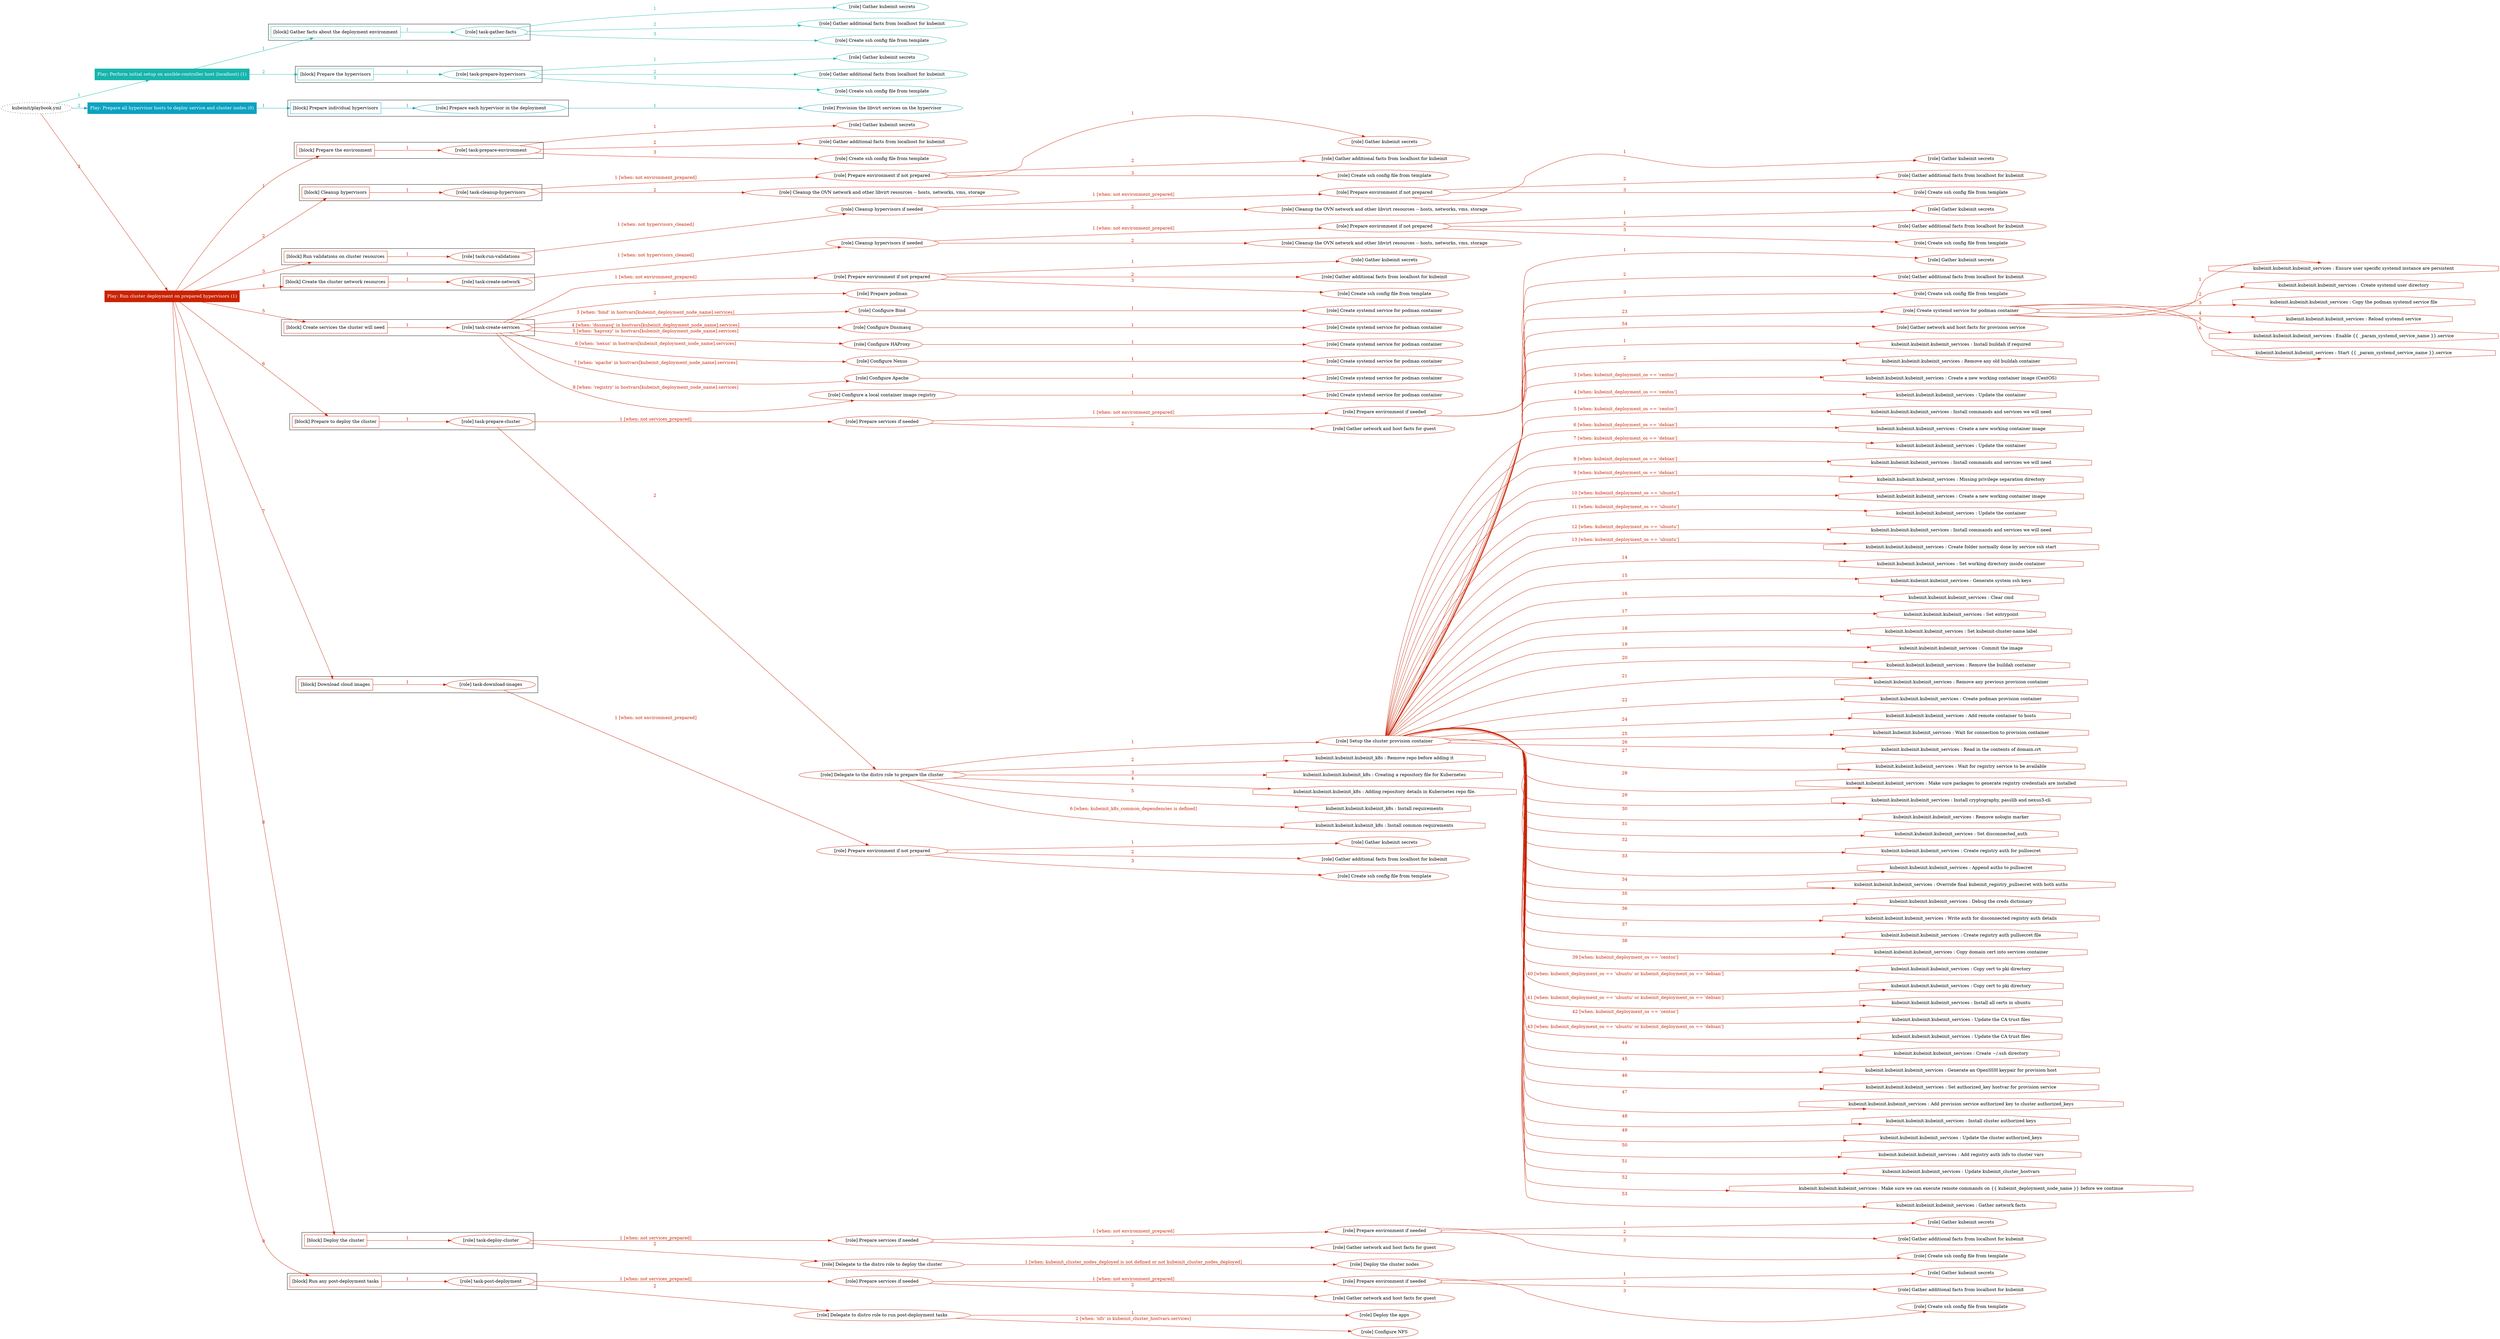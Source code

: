digraph {
	graph [concentrate=true ordering=in rankdir=LR ratio=fill]
	edge [esep=5 sep=10]
	"kubeinit/playbook.yml" [URL="/home/runner/work/kubeinit/kubeinit/kubeinit/playbook.yml" id=playbook_a2774b3d style=dotted]
	play_80a384b2 [label="Play: Perform initial setup on ansible-controller host (localhost) (1)" URL="/home/runner/work/kubeinit/kubeinit/kubeinit/playbook.yml" color="#17b5ac" fontcolor="#ffffff" id=play_80a384b2 shape=box style=filled tooltip=localhost]
	"kubeinit/playbook.yml" -> play_80a384b2 [label="1 " color="#17b5ac" fontcolor="#17b5ac" id=edge_8e0c3a0a labeltooltip="1 " tooltip="1 "]
	subgraph "Gather kubeinit secrets" {
		role_48a63ee9 [label="[role] Gather kubeinit secrets" URL="/home/runner/.ansible/collections/ansible_collections/kubeinit/kubeinit/roles/kubeinit_prepare/tasks/gather_kubeinit_facts.yml" color="#17b5ac" id=role_48a63ee9 tooltip="Gather kubeinit secrets"]
	}
	subgraph "Gather additional facts from localhost for kubeinit" {
		role_95a5ce80 [label="[role] Gather additional facts from localhost for kubeinit" URL="/home/runner/.ansible/collections/ansible_collections/kubeinit/kubeinit/roles/kubeinit_prepare/tasks/gather_kubeinit_facts.yml" color="#17b5ac" id=role_95a5ce80 tooltip="Gather additional facts from localhost for kubeinit"]
	}
	subgraph "Create ssh config file from template" {
		role_40102716 [label="[role] Create ssh config file from template" URL="/home/runner/.ansible/collections/ansible_collections/kubeinit/kubeinit/roles/kubeinit_prepare/tasks/gather_kubeinit_facts.yml" color="#17b5ac" id=role_40102716 tooltip="Create ssh config file from template"]
	}
	subgraph "task-gather-facts" {
		role_e04c17e7 [label="[role] task-gather-facts" URL="/home/runner/work/kubeinit/kubeinit/kubeinit/playbook.yml" color="#17b5ac" id=role_e04c17e7 tooltip="task-gather-facts"]
		role_e04c17e7 -> role_48a63ee9 [label="1 " color="#17b5ac" fontcolor="#17b5ac" id=edge_c7efa1cc labeltooltip="1 " tooltip="1 "]
		role_e04c17e7 -> role_95a5ce80 [label="2 " color="#17b5ac" fontcolor="#17b5ac" id=edge_45128115 labeltooltip="2 " tooltip="2 "]
		role_e04c17e7 -> role_40102716 [label="3 " color="#17b5ac" fontcolor="#17b5ac" id=edge_ac0c882f labeltooltip="3 " tooltip="3 "]
	}
	subgraph "Gather kubeinit secrets" {
		role_d4ad5e15 [label="[role] Gather kubeinit secrets" URL="/home/runner/.ansible/collections/ansible_collections/kubeinit/kubeinit/roles/kubeinit_prepare/tasks/gather_kubeinit_facts.yml" color="#17b5ac" id=role_d4ad5e15 tooltip="Gather kubeinit secrets"]
	}
	subgraph "Gather additional facts from localhost for kubeinit" {
		role_1916417e [label="[role] Gather additional facts from localhost for kubeinit" URL="/home/runner/.ansible/collections/ansible_collections/kubeinit/kubeinit/roles/kubeinit_prepare/tasks/gather_kubeinit_facts.yml" color="#17b5ac" id=role_1916417e tooltip="Gather additional facts from localhost for kubeinit"]
	}
	subgraph "Create ssh config file from template" {
		role_127a15b1 [label="[role] Create ssh config file from template" URL="/home/runner/.ansible/collections/ansible_collections/kubeinit/kubeinit/roles/kubeinit_prepare/tasks/gather_kubeinit_facts.yml" color="#17b5ac" id=role_127a15b1 tooltip="Create ssh config file from template"]
	}
	subgraph "task-prepare-hypervisors" {
		role_bba4277f [label="[role] task-prepare-hypervisors" URL="/home/runner/work/kubeinit/kubeinit/kubeinit/playbook.yml" color="#17b5ac" id=role_bba4277f tooltip="task-prepare-hypervisors"]
		role_bba4277f -> role_d4ad5e15 [label="1 " color="#17b5ac" fontcolor="#17b5ac" id=edge_873ccc1a labeltooltip="1 " tooltip="1 "]
		role_bba4277f -> role_1916417e [label="2 " color="#17b5ac" fontcolor="#17b5ac" id=edge_7a32e43c labeltooltip="2 " tooltip="2 "]
		role_bba4277f -> role_127a15b1 [label="3 " color="#17b5ac" fontcolor="#17b5ac" id=edge_9c660586 labeltooltip="3 " tooltip="3 "]
	}
	subgraph "Play: Perform initial setup on ansible-controller host (localhost) (1)" {
		play_80a384b2 -> block_2c4bc05c [label=1 color="#17b5ac" fontcolor="#17b5ac" id=edge_713234a5 labeltooltip=1 tooltip=1]
		subgraph cluster_block_2c4bc05c {
			block_2c4bc05c [label="[block] Gather facts about the deployment environment" URL="/home/runner/work/kubeinit/kubeinit/kubeinit/playbook.yml" color="#17b5ac" id=block_2c4bc05c labeltooltip="Gather facts about the deployment environment" shape=box tooltip="Gather facts about the deployment environment"]
			block_2c4bc05c -> role_e04c17e7 [label="1 " color="#17b5ac" fontcolor="#17b5ac" id=edge_a68408b0 labeltooltip="1 " tooltip="1 "]
		}
		play_80a384b2 -> block_ea39f6e3 [label=2 color="#17b5ac" fontcolor="#17b5ac" id=edge_5b689bc4 labeltooltip=2 tooltip=2]
		subgraph cluster_block_ea39f6e3 {
			block_ea39f6e3 [label="[block] Prepare the hypervisors" URL="/home/runner/work/kubeinit/kubeinit/kubeinit/playbook.yml" color="#17b5ac" id=block_ea39f6e3 labeltooltip="Prepare the hypervisors" shape=box tooltip="Prepare the hypervisors"]
			block_ea39f6e3 -> role_bba4277f [label="1 " color="#17b5ac" fontcolor="#17b5ac" id=edge_b763d537 labeltooltip="1 " tooltip="1 "]
		}
	}
	play_3efb70a4 [label="Play: Prepare all hypervisor hosts to deploy service and cluster nodes (0)" URL="/home/runner/work/kubeinit/kubeinit/kubeinit/playbook.yml" color="#0ca2c0" fontcolor="#ffffff" id=play_3efb70a4 shape=box style=filled tooltip="Play: Prepare all hypervisor hosts to deploy service and cluster nodes (0)"]
	"kubeinit/playbook.yml" -> play_3efb70a4 [label="2 " color="#0ca2c0" fontcolor="#0ca2c0" id=edge_e3634f1a labeltooltip="2 " tooltip="2 "]
	subgraph "Provision the libvirt services on the hypervisor" {
		role_f5129b05 [label="[role] Provision the libvirt services on the hypervisor" URL="/home/runner/.ansible/collections/ansible_collections/kubeinit/kubeinit/roles/kubeinit_prepare/tasks/prepare_hypervisor.yml" color="#0ca2c0" id=role_f5129b05 tooltip="Provision the libvirt services on the hypervisor"]
	}
	subgraph "Prepare each hypervisor in the deployment" {
		role_4361be2f [label="[role] Prepare each hypervisor in the deployment" URL="/home/runner/work/kubeinit/kubeinit/kubeinit/playbook.yml" color="#0ca2c0" id=role_4361be2f tooltip="Prepare each hypervisor in the deployment"]
		role_4361be2f -> role_f5129b05 [label="1 " color="#0ca2c0" fontcolor="#0ca2c0" id=edge_9b7ed8d0 labeltooltip="1 " tooltip="1 "]
	}
	subgraph "Play: Prepare all hypervisor hosts to deploy service and cluster nodes (0)" {
		play_3efb70a4 -> block_f62908c8 [label=1 color="#0ca2c0" fontcolor="#0ca2c0" id=edge_f514cbc9 labeltooltip=1 tooltip=1]
		subgraph cluster_block_f62908c8 {
			block_f62908c8 [label="[block] Prepare individual hypervisors" URL="/home/runner/work/kubeinit/kubeinit/kubeinit/playbook.yml" color="#0ca2c0" id=block_f62908c8 labeltooltip="Prepare individual hypervisors" shape=box tooltip="Prepare individual hypervisors"]
			block_f62908c8 -> role_4361be2f [label="1 " color="#0ca2c0" fontcolor="#0ca2c0" id=edge_719944f0 labeltooltip="1 " tooltip="1 "]
		}
	}
	play_046a0e65 [label="Play: Run cluster deployment on prepared hypervisors (1)" URL="/home/runner/work/kubeinit/kubeinit/kubeinit/playbook.yml" color="#c92303" fontcolor="#ffffff" id=play_046a0e65 shape=box style=filled tooltip=localhost]
	"kubeinit/playbook.yml" -> play_046a0e65 [label="3 " color="#c92303" fontcolor="#c92303" id=edge_6e04693d labeltooltip="3 " tooltip="3 "]
	subgraph "Gather kubeinit secrets" {
		role_cb516210 [label="[role] Gather kubeinit secrets" URL="/home/runner/.ansible/collections/ansible_collections/kubeinit/kubeinit/roles/kubeinit_prepare/tasks/gather_kubeinit_facts.yml" color="#c92303" id=role_cb516210 tooltip="Gather kubeinit secrets"]
	}
	subgraph "Gather additional facts from localhost for kubeinit" {
		role_733c587e [label="[role] Gather additional facts from localhost for kubeinit" URL="/home/runner/.ansible/collections/ansible_collections/kubeinit/kubeinit/roles/kubeinit_prepare/tasks/gather_kubeinit_facts.yml" color="#c92303" id=role_733c587e tooltip="Gather additional facts from localhost for kubeinit"]
	}
	subgraph "Create ssh config file from template" {
		role_0e749db5 [label="[role] Create ssh config file from template" URL="/home/runner/.ansible/collections/ansible_collections/kubeinit/kubeinit/roles/kubeinit_prepare/tasks/gather_kubeinit_facts.yml" color="#c92303" id=role_0e749db5 tooltip="Create ssh config file from template"]
	}
	subgraph "task-prepare-environment" {
		role_5bd6f07f [label="[role] task-prepare-environment" URL="/home/runner/work/kubeinit/kubeinit/kubeinit/playbook.yml" color="#c92303" id=role_5bd6f07f tooltip="task-prepare-environment"]
		role_5bd6f07f -> role_cb516210 [label="1 " color="#c92303" fontcolor="#c92303" id=edge_c37dbcdd labeltooltip="1 " tooltip="1 "]
		role_5bd6f07f -> role_733c587e [label="2 " color="#c92303" fontcolor="#c92303" id=edge_42afed3b labeltooltip="2 " tooltip="2 "]
		role_5bd6f07f -> role_0e749db5 [label="3 " color="#c92303" fontcolor="#c92303" id=edge_7148f88d labeltooltip="3 " tooltip="3 "]
	}
	subgraph "Gather kubeinit secrets" {
		role_27ab1dd5 [label="[role] Gather kubeinit secrets" URL="/home/runner/.ansible/collections/ansible_collections/kubeinit/kubeinit/roles/kubeinit_prepare/tasks/gather_kubeinit_facts.yml" color="#c92303" id=role_27ab1dd5 tooltip="Gather kubeinit secrets"]
	}
	subgraph "Gather additional facts from localhost for kubeinit" {
		role_83a44597 [label="[role] Gather additional facts from localhost for kubeinit" URL="/home/runner/.ansible/collections/ansible_collections/kubeinit/kubeinit/roles/kubeinit_prepare/tasks/gather_kubeinit_facts.yml" color="#c92303" id=role_83a44597 tooltip="Gather additional facts from localhost for kubeinit"]
	}
	subgraph "Create ssh config file from template" {
		role_39fad106 [label="[role] Create ssh config file from template" URL="/home/runner/.ansible/collections/ansible_collections/kubeinit/kubeinit/roles/kubeinit_prepare/tasks/gather_kubeinit_facts.yml" color="#c92303" id=role_39fad106 tooltip="Create ssh config file from template"]
	}
	subgraph "Prepare environment if not prepared" {
		role_303d4a2d [label="[role] Prepare environment if not prepared" URL="/home/runner/.ansible/collections/ansible_collections/kubeinit/kubeinit/roles/kubeinit_prepare/tasks/cleanup_hypervisors.yml" color="#c92303" id=role_303d4a2d tooltip="Prepare environment if not prepared"]
		role_303d4a2d -> role_27ab1dd5 [label="1 " color="#c92303" fontcolor="#c92303" id=edge_d1bf2f66 labeltooltip="1 " tooltip="1 "]
		role_303d4a2d -> role_83a44597 [label="2 " color="#c92303" fontcolor="#c92303" id=edge_564c6755 labeltooltip="2 " tooltip="2 "]
		role_303d4a2d -> role_39fad106 [label="3 " color="#c92303" fontcolor="#c92303" id=edge_1f3a1a4a labeltooltip="3 " tooltip="3 "]
	}
	subgraph "Cleanup the OVN network and other libvirt resources -- hosts, networks, vms, storage" {
		role_85546791 [label="[role] Cleanup the OVN network and other libvirt resources -- hosts, networks, vms, storage" URL="/home/runner/.ansible/collections/ansible_collections/kubeinit/kubeinit/roles/kubeinit_prepare/tasks/cleanup_hypervisors.yml" color="#c92303" id=role_85546791 tooltip="Cleanup the OVN network and other libvirt resources -- hosts, networks, vms, storage"]
	}
	subgraph "task-cleanup-hypervisors" {
		role_f37d50d9 [label="[role] task-cleanup-hypervisors" URL="/home/runner/work/kubeinit/kubeinit/kubeinit/playbook.yml" color="#c92303" id=role_f37d50d9 tooltip="task-cleanup-hypervisors"]
		role_f37d50d9 -> role_303d4a2d [label="1 [when: not environment_prepared]" color="#c92303" fontcolor="#c92303" id=edge_d7bbc496 labeltooltip="1 [when: not environment_prepared]" tooltip="1 [when: not environment_prepared]"]
		role_f37d50d9 -> role_85546791 [label="2 " color="#c92303" fontcolor="#c92303" id=edge_2642aa41 labeltooltip="2 " tooltip="2 "]
	}
	subgraph "Gather kubeinit secrets" {
		role_328bd7ab [label="[role] Gather kubeinit secrets" URL="/home/runner/.ansible/collections/ansible_collections/kubeinit/kubeinit/roles/kubeinit_prepare/tasks/gather_kubeinit_facts.yml" color="#c92303" id=role_328bd7ab tooltip="Gather kubeinit secrets"]
	}
	subgraph "Gather additional facts from localhost for kubeinit" {
		role_7916acc0 [label="[role] Gather additional facts from localhost for kubeinit" URL="/home/runner/.ansible/collections/ansible_collections/kubeinit/kubeinit/roles/kubeinit_prepare/tasks/gather_kubeinit_facts.yml" color="#c92303" id=role_7916acc0 tooltip="Gather additional facts from localhost for kubeinit"]
	}
	subgraph "Create ssh config file from template" {
		role_ae39a2f6 [label="[role] Create ssh config file from template" URL="/home/runner/.ansible/collections/ansible_collections/kubeinit/kubeinit/roles/kubeinit_prepare/tasks/gather_kubeinit_facts.yml" color="#c92303" id=role_ae39a2f6 tooltip="Create ssh config file from template"]
	}
	subgraph "Prepare environment if not prepared" {
		role_d04f06ba [label="[role] Prepare environment if not prepared" URL="/home/runner/.ansible/collections/ansible_collections/kubeinit/kubeinit/roles/kubeinit_prepare/tasks/cleanup_hypervisors.yml" color="#c92303" id=role_d04f06ba tooltip="Prepare environment if not prepared"]
		role_d04f06ba -> role_328bd7ab [label="1 " color="#c92303" fontcolor="#c92303" id=edge_1e06c42e labeltooltip="1 " tooltip="1 "]
		role_d04f06ba -> role_7916acc0 [label="2 " color="#c92303" fontcolor="#c92303" id=edge_a47555d6 labeltooltip="2 " tooltip="2 "]
		role_d04f06ba -> role_ae39a2f6 [label="3 " color="#c92303" fontcolor="#c92303" id=edge_9c1f2c3d labeltooltip="3 " tooltip="3 "]
	}
	subgraph "Cleanup the OVN network and other libvirt resources -- hosts, networks, vms, storage" {
		role_d952ebd8 [label="[role] Cleanup the OVN network and other libvirt resources -- hosts, networks, vms, storage" URL="/home/runner/.ansible/collections/ansible_collections/kubeinit/kubeinit/roles/kubeinit_prepare/tasks/cleanup_hypervisors.yml" color="#c92303" id=role_d952ebd8 tooltip="Cleanup the OVN network and other libvirt resources -- hosts, networks, vms, storage"]
	}
	subgraph "Cleanup hypervisors if needed" {
		role_e1192c78 [label="[role] Cleanup hypervisors if needed" URL="/home/runner/.ansible/collections/ansible_collections/kubeinit/kubeinit/roles/kubeinit_validations/tasks/main.yml" color="#c92303" id=role_e1192c78 tooltip="Cleanup hypervisors if needed"]
		role_e1192c78 -> role_d04f06ba [label="1 [when: not environment_prepared]" color="#c92303" fontcolor="#c92303" id=edge_3597caaf labeltooltip="1 [when: not environment_prepared]" tooltip="1 [when: not environment_prepared]"]
		role_e1192c78 -> role_d952ebd8 [label="2 " color="#c92303" fontcolor="#c92303" id=edge_1a487f44 labeltooltip="2 " tooltip="2 "]
	}
	subgraph "task-run-validations" {
		role_aa908f37 [label="[role] task-run-validations" URL="/home/runner/work/kubeinit/kubeinit/kubeinit/playbook.yml" color="#c92303" id=role_aa908f37 tooltip="task-run-validations"]
		role_aa908f37 -> role_e1192c78 [label="1 [when: not hypervisors_cleaned]" color="#c92303" fontcolor="#c92303" id=edge_d75b24b5 labeltooltip="1 [when: not hypervisors_cleaned]" tooltip="1 [when: not hypervisors_cleaned]"]
	}
	subgraph "Gather kubeinit secrets" {
		role_1934528c [label="[role] Gather kubeinit secrets" URL="/home/runner/.ansible/collections/ansible_collections/kubeinit/kubeinit/roles/kubeinit_prepare/tasks/gather_kubeinit_facts.yml" color="#c92303" id=role_1934528c tooltip="Gather kubeinit secrets"]
	}
	subgraph "Gather additional facts from localhost for kubeinit" {
		role_2c6ab220 [label="[role] Gather additional facts from localhost for kubeinit" URL="/home/runner/.ansible/collections/ansible_collections/kubeinit/kubeinit/roles/kubeinit_prepare/tasks/gather_kubeinit_facts.yml" color="#c92303" id=role_2c6ab220 tooltip="Gather additional facts from localhost for kubeinit"]
	}
	subgraph "Create ssh config file from template" {
		role_dfe1b707 [label="[role] Create ssh config file from template" URL="/home/runner/.ansible/collections/ansible_collections/kubeinit/kubeinit/roles/kubeinit_prepare/tasks/gather_kubeinit_facts.yml" color="#c92303" id=role_dfe1b707 tooltip="Create ssh config file from template"]
	}
	subgraph "Prepare environment if not prepared" {
		role_08e06752 [label="[role] Prepare environment if not prepared" URL="/home/runner/.ansible/collections/ansible_collections/kubeinit/kubeinit/roles/kubeinit_prepare/tasks/cleanup_hypervisors.yml" color="#c92303" id=role_08e06752 tooltip="Prepare environment if not prepared"]
		role_08e06752 -> role_1934528c [label="1 " color="#c92303" fontcolor="#c92303" id=edge_095392a0 labeltooltip="1 " tooltip="1 "]
		role_08e06752 -> role_2c6ab220 [label="2 " color="#c92303" fontcolor="#c92303" id=edge_4bebcfd8 labeltooltip="2 " tooltip="2 "]
		role_08e06752 -> role_dfe1b707 [label="3 " color="#c92303" fontcolor="#c92303" id=edge_0be5d9cf labeltooltip="3 " tooltip="3 "]
	}
	subgraph "Cleanup the OVN network and other libvirt resources -- hosts, networks, vms, storage" {
		role_46627ae7 [label="[role] Cleanup the OVN network and other libvirt resources -- hosts, networks, vms, storage" URL="/home/runner/.ansible/collections/ansible_collections/kubeinit/kubeinit/roles/kubeinit_prepare/tasks/cleanup_hypervisors.yml" color="#c92303" id=role_46627ae7 tooltip="Cleanup the OVN network and other libvirt resources -- hosts, networks, vms, storage"]
	}
	subgraph "Cleanup hypervisors if needed" {
		role_89033206 [label="[role] Cleanup hypervisors if needed" URL="/home/runner/.ansible/collections/ansible_collections/kubeinit/kubeinit/roles/kubeinit_libvirt/tasks/create_network.yml" color="#c92303" id=role_89033206 tooltip="Cleanup hypervisors if needed"]
		role_89033206 -> role_08e06752 [label="1 [when: not environment_prepared]" color="#c92303" fontcolor="#c92303" id=edge_0eaab1d6 labeltooltip="1 [when: not environment_prepared]" tooltip="1 [when: not environment_prepared]"]
		role_89033206 -> role_46627ae7 [label="2 " color="#c92303" fontcolor="#c92303" id=edge_43375f6c labeltooltip="2 " tooltip="2 "]
	}
	subgraph "task-create-network" {
		role_b5ddd924 [label="[role] task-create-network" URL="/home/runner/work/kubeinit/kubeinit/kubeinit/playbook.yml" color="#c92303" id=role_b5ddd924 tooltip="task-create-network"]
		role_b5ddd924 -> role_89033206 [label="1 [when: not hypervisors_cleaned]" color="#c92303" fontcolor="#c92303" id=edge_0761f9ce labeltooltip="1 [when: not hypervisors_cleaned]" tooltip="1 [when: not hypervisors_cleaned]"]
	}
	subgraph "Gather kubeinit secrets" {
		role_dae9f7ae [label="[role] Gather kubeinit secrets" URL="/home/runner/.ansible/collections/ansible_collections/kubeinit/kubeinit/roles/kubeinit_prepare/tasks/gather_kubeinit_facts.yml" color="#c92303" id=role_dae9f7ae tooltip="Gather kubeinit secrets"]
	}
	subgraph "Gather additional facts from localhost for kubeinit" {
		role_228525a7 [label="[role] Gather additional facts from localhost for kubeinit" URL="/home/runner/.ansible/collections/ansible_collections/kubeinit/kubeinit/roles/kubeinit_prepare/tasks/gather_kubeinit_facts.yml" color="#c92303" id=role_228525a7 tooltip="Gather additional facts from localhost for kubeinit"]
	}
	subgraph "Create ssh config file from template" {
		role_df126f01 [label="[role] Create ssh config file from template" URL="/home/runner/.ansible/collections/ansible_collections/kubeinit/kubeinit/roles/kubeinit_prepare/tasks/gather_kubeinit_facts.yml" color="#c92303" id=role_df126f01 tooltip="Create ssh config file from template"]
	}
	subgraph "Prepare environment if not prepared" {
		role_3e611f48 [label="[role] Prepare environment if not prepared" URL="/home/runner/.ansible/collections/ansible_collections/kubeinit/kubeinit/roles/kubeinit_services/tasks/main.yml" color="#c92303" id=role_3e611f48 tooltip="Prepare environment if not prepared"]
		role_3e611f48 -> role_dae9f7ae [label="1 " color="#c92303" fontcolor="#c92303" id=edge_3ea7837a labeltooltip="1 " tooltip="1 "]
		role_3e611f48 -> role_228525a7 [label="2 " color="#c92303" fontcolor="#c92303" id=edge_d928948a labeltooltip="2 " tooltip="2 "]
		role_3e611f48 -> role_df126f01 [label="3 " color="#c92303" fontcolor="#c92303" id=edge_bbeb7f1f labeltooltip="3 " tooltip="3 "]
	}
	subgraph "Prepare podman" {
		role_aaf83feb [label="[role] Prepare podman" URL="/home/runner/.ansible/collections/ansible_collections/kubeinit/kubeinit/roles/kubeinit_services/tasks/00_create_service_pod.yml" color="#c92303" id=role_aaf83feb tooltip="Prepare podman"]
	}
	subgraph "Create systemd service for podman container" {
		role_529b3d31 [label="[role] Create systemd service for podman container" URL="/home/runner/.ansible/collections/ansible_collections/kubeinit/kubeinit/roles/kubeinit_bind/tasks/main.yml" color="#c92303" id=role_529b3d31 tooltip="Create systemd service for podman container"]
	}
	subgraph "Configure Bind" {
		role_68123d66 [label="[role] Configure Bind" URL="/home/runner/.ansible/collections/ansible_collections/kubeinit/kubeinit/roles/kubeinit_services/tasks/start_services_containers.yml" color="#c92303" id=role_68123d66 tooltip="Configure Bind"]
		role_68123d66 -> role_529b3d31 [label="1 " color="#c92303" fontcolor="#c92303" id=edge_74e2f1f9 labeltooltip="1 " tooltip="1 "]
	}
	subgraph "Create systemd service for podman container" {
		role_3a5f7113 [label="[role] Create systemd service for podman container" URL="/home/runner/.ansible/collections/ansible_collections/kubeinit/kubeinit/roles/kubeinit_dnsmasq/tasks/main.yml" color="#c92303" id=role_3a5f7113 tooltip="Create systemd service for podman container"]
	}
	subgraph "Configure Dnsmasq" {
		role_aec634c2 [label="[role] Configure Dnsmasq" URL="/home/runner/.ansible/collections/ansible_collections/kubeinit/kubeinit/roles/kubeinit_services/tasks/start_services_containers.yml" color="#c92303" id=role_aec634c2 tooltip="Configure Dnsmasq"]
		role_aec634c2 -> role_3a5f7113 [label="1 " color="#c92303" fontcolor="#c92303" id=edge_909405d3 labeltooltip="1 " tooltip="1 "]
	}
	subgraph "Create systemd service for podman container" {
		role_ad5a170a [label="[role] Create systemd service for podman container" URL="/home/runner/.ansible/collections/ansible_collections/kubeinit/kubeinit/roles/kubeinit_haproxy/tasks/main.yml" color="#c92303" id=role_ad5a170a tooltip="Create systemd service for podman container"]
	}
	subgraph "Configure HAProxy" {
		role_4263211c [label="[role] Configure HAProxy" URL="/home/runner/.ansible/collections/ansible_collections/kubeinit/kubeinit/roles/kubeinit_services/tasks/start_services_containers.yml" color="#c92303" id=role_4263211c tooltip="Configure HAProxy"]
		role_4263211c -> role_ad5a170a [label="1 " color="#c92303" fontcolor="#c92303" id=edge_7ceaaf60 labeltooltip="1 " tooltip="1 "]
	}
	subgraph "Create systemd service for podman container" {
		role_b9065782 [label="[role] Create systemd service for podman container" URL="/home/runner/.ansible/collections/ansible_collections/kubeinit/kubeinit/roles/kubeinit_nexus/tasks/main.yml" color="#c92303" id=role_b9065782 tooltip="Create systemd service for podman container"]
	}
	subgraph "Configure Nexus" {
		role_86b1a8a7 [label="[role] Configure Nexus" URL="/home/runner/.ansible/collections/ansible_collections/kubeinit/kubeinit/roles/kubeinit_services/tasks/start_services_containers.yml" color="#c92303" id=role_86b1a8a7 tooltip="Configure Nexus"]
		role_86b1a8a7 -> role_b9065782 [label="1 " color="#c92303" fontcolor="#c92303" id=edge_c44f33c5 labeltooltip="1 " tooltip="1 "]
	}
	subgraph "Create systemd service for podman container" {
		role_a9f8c585 [label="[role] Create systemd service for podman container" URL="/home/runner/.ansible/collections/ansible_collections/kubeinit/kubeinit/roles/kubeinit_apache/tasks/main.yml" color="#c92303" id=role_a9f8c585 tooltip="Create systemd service for podman container"]
	}
	subgraph "Configure Apache" {
		role_6abf48c9 [label="[role] Configure Apache" URL="/home/runner/.ansible/collections/ansible_collections/kubeinit/kubeinit/roles/kubeinit_services/tasks/start_services_containers.yml" color="#c92303" id=role_6abf48c9 tooltip="Configure Apache"]
		role_6abf48c9 -> role_a9f8c585 [label="1 " color="#c92303" fontcolor="#c92303" id=edge_2805cf36 labeltooltip="1 " tooltip="1 "]
	}
	subgraph "Create systemd service for podman container" {
		role_e886bbf7 [label="[role] Create systemd service for podman container" URL="/home/runner/.ansible/collections/ansible_collections/kubeinit/kubeinit/roles/kubeinit_registry/tasks/main.yml" color="#c92303" id=role_e886bbf7 tooltip="Create systemd service for podman container"]
	}
	subgraph "Configure a local container image registry" {
		role_52f422e3 [label="[role] Configure a local container image registry" URL="/home/runner/.ansible/collections/ansible_collections/kubeinit/kubeinit/roles/kubeinit_services/tasks/start_services_containers.yml" color="#c92303" id=role_52f422e3 tooltip="Configure a local container image registry"]
		role_52f422e3 -> role_e886bbf7 [label="1 " color="#c92303" fontcolor="#c92303" id=edge_0d4ce1cd labeltooltip="1 " tooltip="1 "]
	}
	subgraph "task-create-services" {
		role_b1582346 [label="[role] task-create-services" URL="/home/runner/work/kubeinit/kubeinit/kubeinit/playbook.yml" color="#c92303" id=role_b1582346 tooltip="task-create-services"]
		role_b1582346 -> role_3e611f48 [label="1 [when: not environment_prepared]" color="#c92303" fontcolor="#c92303" id=edge_5efa43bb labeltooltip="1 [when: not environment_prepared]" tooltip="1 [when: not environment_prepared]"]
		role_b1582346 -> role_aaf83feb [label="2 " color="#c92303" fontcolor="#c92303" id=edge_12ddf252 labeltooltip="2 " tooltip="2 "]
		role_b1582346 -> role_68123d66 [label="3 [when: 'bind' in hostvars[kubeinit_deployment_node_name].services]" color="#c92303" fontcolor="#c92303" id=edge_78579ece labeltooltip="3 [when: 'bind' in hostvars[kubeinit_deployment_node_name].services]" tooltip="3 [when: 'bind' in hostvars[kubeinit_deployment_node_name].services]"]
		role_b1582346 -> role_aec634c2 [label="4 [when: 'dnsmasq' in hostvars[kubeinit_deployment_node_name].services]" color="#c92303" fontcolor="#c92303" id=edge_30f8e3c8 labeltooltip="4 [when: 'dnsmasq' in hostvars[kubeinit_deployment_node_name].services]" tooltip="4 [when: 'dnsmasq' in hostvars[kubeinit_deployment_node_name].services]"]
		role_b1582346 -> role_4263211c [label="5 [when: 'haproxy' in hostvars[kubeinit_deployment_node_name].services]" color="#c92303" fontcolor="#c92303" id=edge_778831a4 labeltooltip="5 [when: 'haproxy' in hostvars[kubeinit_deployment_node_name].services]" tooltip="5 [when: 'haproxy' in hostvars[kubeinit_deployment_node_name].services]"]
		role_b1582346 -> role_86b1a8a7 [label="6 [when: 'nexus' in hostvars[kubeinit_deployment_node_name].services]" color="#c92303" fontcolor="#c92303" id=edge_c4322849 labeltooltip="6 [when: 'nexus' in hostvars[kubeinit_deployment_node_name].services]" tooltip="6 [when: 'nexus' in hostvars[kubeinit_deployment_node_name].services]"]
		role_b1582346 -> role_6abf48c9 [label="7 [when: 'apache' in hostvars[kubeinit_deployment_node_name].services]" color="#c92303" fontcolor="#c92303" id=edge_461268b1 labeltooltip="7 [when: 'apache' in hostvars[kubeinit_deployment_node_name].services]" tooltip="7 [when: 'apache' in hostvars[kubeinit_deployment_node_name].services]"]
		role_b1582346 -> role_52f422e3 [label="8 [when: 'registry' in hostvars[kubeinit_deployment_node_name].services]" color="#c92303" fontcolor="#c92303" id=edge_fe075c5d labeltooltip="8 [when: 'registry' in hostvars[kubeinit_deployment_node_name].services]" tooltip="8 [when: 'registry' in hostvars[kubeinit_deployment_node_name].services]"]
	}
	subgraph "Gather kubeinit secrets" {
		role_b96f5155 [label="[role] Gather kubeinit secrets" URL="/home/runner/.ansible/collections/ansible_collections/kubeinit/kubeinit/roles/kubeinit_prepare/tasks/gather_kubeinit_facts.yml" color="#c92303" id=role_b96f5155 tooltip="Gather kubeinit secrets"]
	}
	subgraph "Gather additional facts from localhost for kubeinit" {
		role_a3517396 [label="[role] Gather additional facts from localhost for kubeinit" URL="/home/runner/.ansible/collections/ansible_collections/kubeinit/kubeinit/roles/kubeinit_prepare/tasks/gather_kubeinit_facts.yml" color="#c92303" id=role_a3517396 tooltip="Gather additional facts from localhost for kubeinit"]
	}
	subgraph "Create ssh config file from template" {
		role_66dc0b8d [label="[role] Create ssh config file from template" URL="/home/runner/.ansible/collections/ansible_collections/kubeinit/kubeinit/roles/kubeinit_prepare/tasks/gather_kubeinit_facts.yml" color="#c92303" id=role_66dc0b8d tooltip="Create ssh config file from template"]
	}
	subgraph "Prepare environment if needed" {
		role_63d16bde [label="[role] Prepare environment if needed" URL="/home/runner/.ansible/collections/ansible_collections/kubeinit/kubeinit/roles/kubeinit_services/tasks/prepare_services.yml" color="#c92303" id=role_63d16bde tooltip="Prepare environment if needed"]
		role_63d16bde -> role_b96f5155 [label="1 " color="#c92303" fontcolor="#c92303" id=edge_590dbfae labeltooltip="1 " tooltip="1 "]
		role_63d16bde -> role_a3517396 [label="2 " color="#c92303" fontcolor="#c92303" id=edge_977dd4f4 labeltooltip="2 " tooltip="2 "]
		role_63d16bde -> role_66dc0b8d [label="3 " color="#c92303" fontcolor="#c92303" id=edge_f17f066c labeltooltip="3 " tooltip="3 "]
	}
	subgraph "Gather network and host facts for guest" {
		role_354eef82 [label="[role] Gather network and host facts for guest" URL="/home/runner/.ansible/collections/ansible_collections/kubeinit/kubeinit/roles/kubeinit_services/tasks/prepare_services.yml" color="#c92303" id=role_354eef82 tooltip="Gather network and host facts for guest"]
	}
	subgraph "Prepare services if needed" {
		role_0a97109a [label="[role] Prepare services if needed" URL="/home/runner/.ansible/collections/ansible_collections/kubeinit/kubeinit/roles/kubeinit_prepare/tasks/prepare_cluster.yml" color="#c92303" id=role_0a97109a tooltip="Prepare services if needed"]
		role_0a97109a -> role_63d16bde [label="1 [when: not environment_prepared]" color="#c92303" fontcolor="#c92303" id=edge_1fc08fcf labeltooltip="1 [when: not environment_prepared]" tooltip="1 [when: not environment_prepared]"]
		role_0a97109a -> role_354eef82 [label="2 " color="#c92303" fontcolor="#c92303" id=edge_11999703 labeltooltip="2 " tooltip="2 "]
	}
	subgraph "Create systemd service for podman container" {
		role_062f2bf2 [label="[role] Create systemd service for podman container" URL="/home/runner/.ansible/collections/ansible_collections/kubeinit/kubeinit/roles/kubeinit_services/tasks/create_provision_container.yml" color="#c92303" id=role_062f2bf2 tooltip="Create systemd service for podman container"]
		task_2a2fe8a8 [label="kubeinit.kubeinit.kubeinit_services : Ensure user specific systemd instance are persistent" URL="/home/runner/.ansible/collections/ansible_collections/kubeinit/kubeinit/roles/kubeinit_services/tasks/create_managed_service.yml" color="#c92303" id=task_2a2fe8a8 shape=octagon tooltip="kubeinit.kubeinit.kubeinit_services : Ensure user specific systemd instance are persistent"]
		role_062f2bf2 -> task_2a2fe8a8 [label="1 " color="#c92303" fontcolor="#c92303" id=edge_d4d9b1e4 labeltooltip="1 " tooltip="1 "]
		task_11cb1a08 [label="kubeinit.kubeinit.kubeinit_services : Create systemd user directory" URL="/home/runner/.ansible/collections/ansible_collections/kubeinit/kubeinit/roles/kubeinit_services/tasks/create_managed_service.yml" color="#c92303" id=task_11cb1a08 shape=octagon tooltip="kubeinit.kubeinit.kubeinit_services : Create systemd user directory"]
		role_062f2bf2 -> task_11cb1a08 [label="2 " color="#c92303" fontcolor="#c92303" id=edge_db407d13 labeltooltip="2 " tooltip="2 "]
		task_2faa6cfa [label="kubeinit.kubeinit.kubeinit_services : Copy the podman systemd service file" URL="/home/runner/.ansible/collections/ansible_collections/kubeinit/kubeinit/roles/kubeinit_services/tasks/create_managed_service.yml" color="#c92303" id=task_2faa6cfa shape=octagon tooltip="kubeinit.kubeinit.kubeinit_services : Copy the podman systemd service file"]
		role_062f2bf2 -> task_2faa6cfa [label="3 " color="#c92303" fontcolor="#c92303" id=edge_971358d1 labeltooltip="3 " tooltip="3 "]
		task_9a46f797 [label="kubeinit.kubeinit.kubeinit_services : Reload systemd service" URL="/home/runner/.ansible/collections/ansible_collections/kubeinit/kubeinit/roles/kubeinit_services/tasks/create_managed_service.yml" color="#c92303" id=task_9a46f797 shape=octagon tooltip="kubeinit.kubeinit.kubeinit_services : Reload systemd service"]
		role_062f2bf2 -> task_9a46f797 [label="4 " color="#c92303" fontcolor="#c92303" id=edge_08e21fbe labeltooltip="4 " tooltip="4 "]
		task_5f2949d6 [label="kubeinit.kubeinit.kubeinit_services : Enable {{ _param_systemd_service_name }}.service" URL="/home/runner/.ansible/collections/ansible_collections/kubeinit/kubeinit/roles/kubeinit_services/tasks/create_managed_service.yml" color="#c92303" id=task_5f2949d6 shape=octagon tooltip="kubeinit.kubeinit.kubeinit_services : Enable {{ _param_systemd_service_name }}.service"]
		role_062f2bf2 -> task_5f2949d6 [label="5 " color="#c92303" fontcolor="#c92303" id=edge_61f3ff79 labeltooltip="5 " tooltip="5 "]
		task_bf096057 [label="kubeinit.kubeinit.kubeinit_services : Start {{ _param_systemd_service_name }}.service" URL="/home/runner/.ansible/collections/ansible_collections/kubeinit/kubeinit/roles/kubeinit_services/tasks/create_managed_service.yml" color="#c92303" id=task_bf096057 shape=octagon tooltip="kubeinit.kubeinit.kubeinit_services : Start {{ _param_systemd_service_name }}.service"]
		role_062f2bf2 -> task_bf096057 [label="6 " color="#c92303" fontcolor="#c92303" id=edge_62b731d0 labeltooltip="6 " tooltip="6 "]
	}
	subgraph "Gather network and host facts for provision service" {
		role_e2d4af6f [label="[role] Gather network and host facts for provision service" URL="/home/runner/.ansible/collections/ansible_collections/kubeinit/kubeinit/roles/kubeinit_services/tasks/create_provision_container.yml" color="#c92303" id=role_e2d4af6f tooltip="Gather network and host facts for provision service"]
	}
	subgraph "Setup the cluster provision container" {
		role_ea573682 [label="[role] Setup the cluster provision container" URL="/home/runner/.ansible/collections/ansible_collections/kubeinit/kubeinit/roles/kubeinit_k8s/tasks/prepare_cluster.yml" color="#c92303" id=role_ea573682 tooltip="Setup the cluster provision container"]
		task_29b248c8 [label="kubeinit.kubeinit.kubeinit_services : Install buildah if required" URL="/home/runner/.ansible/collections/ansible_collections/kubeinit/kubeinit/roles/kubeinit_services/tasks/create_provision_container.yml" color="#c92303" id=task_29b248c8 shape=octagon tooltip="kubeinit.kubeinit.kubeinit_services : Install buildah if required"]
		role_ea573682 -> task_29b248c8 [label="1 " color="#c92303" fontcolor="#c92303" id=edge_8aa18b15 labeltooltip="1 " tooltip="1 "]
		task_ced8e027 [label="kubeinit.kubeinit.kubeinit_services : Remove any old buildah container" URL="/home/runner/.ansible/collections/ansible_collections/kubeinit/kubeinit/roles/kubeinit_services/tasks/create_provision_container.yml" color="#c92303" id=task_ced8e027 shape=octagon tooltip="kubeinit.kubeinit.kubeinit_services : Remove any old buildah container"]
		role_ea573682 -> task_ced8e027 [label="2 " color="#c92303" fontcolor="#c92303" id=edge_c316a8dd labeltooltip="2 " tooltip="2 "]
		task_32a7fe32 [label="kubeinit.kubeinit.kubeinit_services : Create a new working container image (CentOS)" URL="/home/runner/.ansible/collections/ansible_collections/kubeinit/kubeinit/roles/kubeinit_services/tasks/create_provision_container.yml" color="#c92303" id=task_32a7fe32 shape=octagon tooltip="kubeinit.kubeinit.kubeinit_services : Create a new working container image (CentOS)"]
		role_ea573682 -> task_32a7fe32 [label="3 [when: kubeinit_deployment_os == 'centos']" color="#c92303" fontcolor="#c92303" id=edge_024c3b6f labeltooltip="3 [when: kubeinit_deployment_os == 'centos']" tooltip="3 [when: kubeinit_deployment_os == 'centos']"]
		task_922ececd [label="kubeinit.kubeinit.kubeinit_services : Update the container" URL="/home/runner/.ansible/collections/ansible_collections/kubeinit/kubeinit/roles/kubeinit_services/tasks/create_provision_container.yml" color="#c92303" id=task_922ececd shape=octagon tooltip="kubeinit.kubeinit.kubeinit_services : Update the container"]
		role_ea573682 -> task_922ececd [label="4 [when: kubeinit_deployment_os == 'centos']" color="#c92303" fontcolor="#c92303" id=edge_3841f61b labeltooltip="4 [when: kubeinit_deployment_os == 'centos']" tooltip="4 [when: kubeinit_deployment_os == 'centos']"]
		task_ae9d74d5 [label="kubeinit.kubeinit.kubeinit_services : Install commands and services we will need" URL="/home/runner/.ansible/collections/ansible_collections/kubeinit/kubeinit/roles/kubeinit_services/tasks/create_provision_container.yml" color="#c92303" id=task_ae9d74d5 shape=octagon tooltip="kubeinit.kubeinit.kubeinit_services : Install commands and services we will need"]
		role_ea573682 -> task_ae9d74d5 [label="5 [when: kubeinit_deployment_os == 'centos']" color="#c92303" fontcolor="#c92303" id=edge_1e1e8499 labeltooltip="5 [when: kubeinit_deployment_os == 'centos']" tooltip="5 [when: kubeinit_deployment_os == 'centos']"]
		task_a9bdbb48 [label="kubeinit.kubeinit.kubeinit_services : Create a new working container image" URL="/home/runner/.ansible/collections/ansible_collections/kubeinit/kubeinit/roles/kubeinit_services/tasks/create_provision_container.yml" color="#c92303" id=task_a9bdbb48 shape=octagon tooltip="kubeinit.kubeinit.kubeinit_services : Create a new working container image"]
		role_ea573682 -> task_a9bdbb48 [label="6 [when: kubeinit_deployment_os == 'debian']" color="#c92303" fontcolor="#c92303" id=edge_9c6ca07c labeltooltip="6 [when: kubeinit_deployment_os == 'debian']" tooltip="6 [when: kubeinit_deployment_os == 'debian']"]
		task_5040fc0c [label="kubeinit.kubeinit.kubeinit_services : Update the container" URL="/home/runner/.ansible/collections/ansible_collections/kubeinit/kubeinit/roles/kubeinit_services/tasks/create_provision_container.yml" color="#c92303" id=task_5040fc0c shape=octagon tooltip="kubeinit.kubeinit.kubeinit_services : Update the container"]
		role_ea573682 -> task_5040fc0c [label="7 [when: kubeinit_deployment_os == 'debian']" color="#c92303" fontcolor="#c92303" id=edge_e720f38b labeltooltip="7 [when: kubeinit_deployment_os == 'debian']" tooltip="7 [when: kubeinit_deployment_os == 'debian']"]
		task_9d5c4cfc [label="kubeinit.kubeinit.kubeinit_services : Install commands and services we will need" URL="/home/runner/.ansible/collections/ansible_collections/kubeinit/kubeinit/roles/kubeinit_services/tasks/create_provision_container.yml" color="#c92303" id=task_9d5c4cfc shape=octagon tooltip="kubeinit.kubeinit.kubeinit_services : Install commands and services we will need"]
		role_ea573682 -> task_9d5c4cfc [label="8 [when: kubeinit_deployment_os == 'debian']" color="#c92303" fontcolor="#c92303" id=edge_be746155 labeltooltip="8 [when: kubeinit_deployment_os == 'debian']" tooltip="8 [when: kubeinit_deployment_os == 'debian']"]
		task_aa869580 [label="kubeinit.kubeinit.kubeinit_services : Missing privilege separation directory" URL="/home/runner/.ansible/collections/ansible_collections/kubeinit/kubeinit/roles/kubeinit_services/tasks/create_provision_container.yml" color="#c92303" id=task_aa869580 shape=octagon tooltip="kubeinit.kubeinit.kubeinit_services : Missing privilege separation directory"]
		role_ea573682 -> task_aa869580 [label="9 [when: kubeinit_deployment_os == 'debian']" color="#c92303" fontcolor="#c92303" id=edge_121f90a6 labeltooltip="9 [when: kubeinit_deployment_os == 'debian']" tooltip="9 [when: kubeinit_deployment_os == 'debian']"]
		task_d66cb1ec [label="kubeinit.kubeinit.kubeinit_services : Create a new working container image" URL="/home/runner/.ansible/collections/ansible_collections/kubeinit/kubeinit/roles/kubeinit_services/tasks/create_provision_container.yml" color="#c92303" id=task_d66cb1ec shape=octagon tooltip="kubeinit.kubeinit.kubeinit_services : Create a new working container image"]
		role_ea573682 -> task_d66cb1ec [label="10 [when: kubeinit_deployment_os == 'ubuntu']" color="#c92303" fontcolor="#c92303" id=edge_172550bc labeltooltip="10 [when: kubeinit_deployment_os == 'ubuntu']" tooltip="10 [when: kubeinit_deployment_os == 'ubuntu']"]
		task_9e2260b5 [label="kubeinit.kubeinit.kubeinit_services : Update the container" URL="/home/runner/.ansible/collections/ansible_collections/kubeinit/kubeinit/roles/kubeinit_services/tasks/create_provision_container.yml" color="#c92303" id=task_9e2260b5 shape=octagon tooltip="kubeinit.kubeinit.kubeinit_services : Update the container"]
		role_ea573682 -> task_9e2260b5 [label="11 [when: kubeinit_deployment_os == 'ubuntu']" color="#c92303" fontcolor="#c92303" id=edge_ee67dc16 labeltooltip="11 [when: kubeinit_deployment_os == 'ubuntu']" tooltip="11 [when: kubeinit_deployment_os == 'ubuntu']"]
		task_48bb93c6 [label="kubeinit.kubeinit.kubeinit_services : Install commands and services we will need" URL="/home/runner/.ansible/collections/ansible_collections/kubeinit/kubeinit/roles/kubeinit_services/tasks/create_provision_container.yml" color="#c92303" id=task_48bb93c6 shape=octagon tooltip="kubeinit.kubeinit.kubeinit_services : Install commands and services we will need"]
		role_ea573682 -> task_48bb93c6 [label="12 [when: kubeinit_deployment_os == 'ubuntu']" color="#c92303" fontcolor="#c92303" id=edge_eeef3a80 labeltooltip="12 [when: kubeinit_deployment_os == 'ubuntu']" tooltip="12 [when: kubeinit_deployment_os == 'ubuntu']"]
		task_7b29e2c8 [label="kubeinit.kubeinit.kubeinit_services : Create folder normally done by service ssh start" URL="/home/runner/.ansible/collections/ansible_collections/kubeinit/kubeinit/roles/kubeinit_services/tasks/create_provision_container.yml" color="#c92303" id=task_7b29e2c8 shape=octagon tooltip="kubeinit.kubeinit.kubeinit_services : Create folder normally done by service ssh start"]
		role_ea573682 -> task_7b29e2c8 [label="13 [when: kubeinit_deployment_os == 'ubuntu']" color="#c92303" fontcolor="#c92303" id=edge_eee06cfb labeltooltip="13 [when: kubeinit_deployment_os == 'ubuntu']" tooltip="13 [when: kubeinit_deployment_os == 'ubuntu']"]
		task_6d4f59d2 [label="kubeinit.kubeinit.kubeinit_services : Set working directory inside container" URL="/home/runner/.ansible/collections/ansible_collections/kubeinit/kubeinit/roles/kubeinit_services/tasks/create_provision_container.yml" color="#c92303" id=task_6d4f59d2 shape=octagon tooltip="kubeinit.kubeinit.kubeinit_services : Set working directory inside container"]
		role_ea573682 -> task_6d4f59d2 [label="14 " color="#c92303" fontcolor="#c92303" id=edge_8144defb labeltooltip="14 " tooltip="14 "]
		task_6e6a3171 [label="kubeinit.kubeinit.kubeinit_services : Generate system ssh keys" URL="/home/runner/.ansible/collections/ansible_collections/kubeinit/kubeinit/roles/kubeinit_services/tasks/create_provision_container.yml" color="#c92303" id=task_6e6a3171 shape=octagon tooltip="kubeinit.kubeinit.kubeinit_services : Generate system ssh keys"]
		role_ea573682 -> task_6e6a3171 [label="15 " color="#c92303" fontcolor="#c92303" id=edge_dd784f0e labeltooltip="15 " tooltip="15 "]
		task_71ebc9ad [label="kubeinit.kubeinit.kubeinit_services : Clear cmd" URL="/home/runner/.ansible/collections/ansible_collections/kubeinit/kubeinit/roles/kubeinit_services/tasks/create_provision_container.yml" color="#c92303" id=task_71ebc9ad shape=octagon tooltip="kubeinit.kubeinit.kubeinit_services : Clear cmd"]
		role_ea573682 -> task_71ebc9ad [label="16 " color="#c92303" fontcolor="#c92303" id=edge_5a10f021 labeltooltip="16 " tooltip="16 "]
		task_505eed73 [label="kubeinit.kubeinit.kubeinit_services : Set entrypoint" URL="/home/runner/.ansible/collections/ansible_collections/kubeinit/kubeinit/roles/kubeinit_services/tasks/create_provision_container.yml" color="#c92303" id=task_505eed73 shape=octagon tooltip="kubeinit.kubeinit.kubeinit_services : Set entrypoint"]
		role_ea573682 -> task_505eed73 [label="17 " color="#c92303" fontcolor="#c92303" id=edge_596ded59 labeltooltip="17 " tooltip="17 "]
		task_608be793 [label="kubeinit.kubeinit.kubeinit_services : Set kubeinit-cluster-name label" URL="/home/runner/.ansible/collections/ansible_collections/kubeinit/kubeinit/roles/kubeinit_services/tasks/create_provision_container.yml" color="#c92303" id=task_608be793 shape=octagon tooltip="kubeinit.kubeinit.kubeinit_services : Set kubeinit-cluster-name label"]
		role_ea573682 -> task_608be793 [label="18 " color="#c92303" fontcolor="#c92303" id=edge_ed269fa1 labeltooltip="18 " tooltip="18 "]
		task_77122b87 [label="kubeinit.kubeinit.kubeinit_services : Commit the image" URL="/home/runner/.ansible/collections/ansible_collections/kubeinit/kubeinit/roles/kubeinit_services/tasks/create_provision_container.yml" color="#c92303" id=task_77122b87 shape=octagon tooltip="kubeinit.kubeinit.kubeinit_services : Commit the image"]
		role_ea573682 -> task_77122b87 [label="19 " color="#c92303" fontcolor="#c92303" id=edge_c257e59f labeltooltip="19 " tooltip="19 "]
		task_c479c251 [label="kubeinit.kubeinit.kubeinit_services : Remove the buildah container" URL="/home/runner/.ansible/collections/ansible_collections/kubeinit/kubeinit/roles/kubeinit_services/tasks/create_provision_container.yml" color="#c92303" id=task_c479c251 shape=octagon tooltip="kubeinit.kubeinit.kubeinit_services : Remove the buildah container"]
		role_ea573682 -> task_c479c251 [label="20 " color="#c92303" fontcolor="#c92303" id=edge_62316394 labeltooltip="20 " tooltip="20 "]
		task_2b8d2bce [label="kubeinit.kubeinit.kubeinit_services : Remove any previous provision container" URL="/home/runner/.ansible/collections/ansible_collections/kubeinit/kubeinit/roles/kubeinit_services/tasks/create_provision_container.yml" color="#c92303" id=task_2b8d2bce shape=octagon tooltip="kubeinit.kubeinit.kubeinit_services : Remove any previous provision container"]
		role_ea573682 -> task_2b8d2bce [label="21 " color="#c92303" fontcolor="#c92303" id=edge_a36213ee labeltooltip="21 " tooltip="21 "]
		task_eaf4fc0e [label="kubeinit.kubeinit.kubeinit_services : Create podman provision container" URL="/home/runner/.ansible/collections/ansible_collections/kubeinit/kubeinit/roles/kubeinit_services/tasks/create_provision_container.yml" color="#c92303" id=task_eaf4fc0e shape=octagon tooltip="kubeinit.kubeinit.kubeinit_services : Create podman provision container"]
		role_ea573682 -> task_eaf4fc0e [label="22 " color="#c92303" fontcolor="#c92303" id=edge_684ac6d8 labeltooltip="22 " tooltip="22 "]
		role_ea573682 -> role_062f2bf2 [label="23 " color="#c92303" fontcolor="#c92303" id=edge_351b24bc labeltooltip="23 " tooltip="23 "]
		task_7f0df871 [label="kubeinit.kubeinit.kubeinit_services : Add remote container to hosts" URL="/home/runner/.ansible/collections/ansible_collections/kubeinit/kubeinit/roles/kubeinit_services/tasks/create_provision_container.yml" color="#c92303" id=task_7f0df871 shape=octagon tooltip="kubeinit.kubeinit.kubeinit_services : Add remote container to hosts"]
		role_ea573682 -> task_7f0df871 [label="24 " color="#c92303" fontcolor="#c92303" id=edge_917c7b24 labeltooltip="24 " tooltip="24 "]
		task_636b5051 [label="kubeinit.kubeinit.kubeinit_services : Wait for connection to provision container" URL="/home/runner/.ansible/collections/ansible_collections/kubeinit/kubeinit/roles/kubeinit_services/tasks/create_provision_container.yml" color="#c92303" id=task_636b5051 shape=octagon tooltip="kubeinit.kubeinit.kubeinit_services : Wait for connection to provision container"]
		role_ea573682 -> task_636b5051 [label="25 " color="#c92303" fontcolor="#c92303" id=edge_872c4020 labeltooltip="25 " tooltip="25 "]
		task_cf847d3d [label="kubeinit.kubeinit.kubeinit_services : Read in the contents of domain.crt" URL="/home/runner/.ansible/collections/ansible_collections/kubeinit/kubeinit/roles/kubeinit_services/tasks/create_provision_container.yml" color="#c92303" id=task_cf847d3d shape=octagon tooltip="kubeinit.kubeinit.kubeinit_services : Read in the contents of domain.crt"]
		role_ea573682 -> task_cf847d3d [label="26 " color="#c92303" fontcolor="#c92303" id=edge_ea2c488c labeltooltip="26 " tooltip="26 "]
		task_660bf194 [label="kubeinit.kubeinit.kubeinit_services : Wait for registry service to be available" URL="/home/runner/.ansible/collections/ansible_collections/kubeinit/kubeinit/roles/kubeinit_services/tasks/create_provision_container.yml" color="#c92303" id=task_660bf194 shape=octagon tooltip="kubeinit.kubeinit.kubeinit_services : Wait for registry service to be available"]
		role_ea573682 -> task_660bf194 [label="27 " color="#c92303" fontcolor="#c92303" id=edge_f3d3f321 labeltooltip="27 " tooltip="27 "]
		task_fcd947c6 [label="kubeinit.kubeinit.kubeinit_services : Make sure packages to generate registry credentials are installed" URL="/home/runner/.ansible/collections/ansible_collections/kubeinit/kubeinit/roles/kubeinit_services/tasks/create_provision_container.yml" color="#c92303" id=task_fcd947c6 shape=octagon tooltip="kubeinit.kubeinit.kubeinit_services : Make sure packages to generate registry credentials are installed"]
		role_ea573682 -> task_fcd947c6 [label="28 " color="#c92303" fontcolor="#c92303" id=edge_a765c196 labeltooltip="28 " tooltip="28 "]
		task_caddc2ce [label="kubeinit.kubeinit.kubeinit_services : Install cryptography, passlib and nexus3-cli" URL="/home/runner/.ansible/collections/ansible_collections/kubeinit/kubeinit/roles/kubeinit_services/tasks/create_provision_container.yml" color="#c92303" id=task_caddc2ce shape=octagon tooltip="kubeinit.kubeinit.kubeinit_services : Install cryptography, passlib and nexus3-cli"]
		role_ea573682 -> task_caddc2ce [label="29 " color="#c92303" fontcolor="#c92303" id=edge_9c55a9eb labeltooltip="29 " tooltip="29 "]
		task_ba67d9de [label="kubeinit.kubeinit.kubeinit_services : Remove nologin marker" URL="/home/runner/.ansible/collections/ansible_collections/kubeinit/kubeinit/roles/kubeinit_services/tasks/create_provision_container.yml" color="#c92303" id=task_ba67d9de shape=octagon tooltip="kubeinit.kubeinit.kubeinit_services : Remove nologin marker"]
		role_ea573682 -> task_ba67d9de [label="30 " color="#c92303" fontcolor="#c92303" id=edge_1e286070 labeltooltip="30 " tooltip="30 "]
		task_124bfcee [label="kubeinit.kubeinit.kubeinit_services : Set disconnected_auth" URL="/home/runner/.ansible/collections/ansible_collections/kubeinit/kubeinit/roles/kubeinit_services/tasks/create_provision_container.yml" color="#c92303" id=task_124bfcee shape=octagon tooltip="kubeinit.kubeinit.kubeinit_services : Set disconnected_auth"]
		role_ea573682 -> task_124bfcee [label="31 " color="#c92303" fontcolor="#c92303" id=edge_ef263674 labeltooltip="31 " tooltip="31 "]
		task_f9386651 [label="kubeinit.kubeinit.kubeinit_services : Create registry auth for pullsecret" URL="/home/runner/.ansible/collections/ansible_collections/kubeinit/kubeinit/roles/kubeinit_services/tasks/create_provision_container.yml" color="#c92303" id=task_f9386651 shape=octagon tooltip="kubeinit.kubeinit.kubeinit_services : Create registry auth for pullsecret"]
		role_ea573682 -> task_f9386651 [label="32 " color="#c92303" fontcolor="#c92303" id=edge_9b7d40ed labeltooltip="32 " tooltip="32 "]
		task_516004de [label="kubeinit.kubeinit.kubeinit_services : Append auths to pullsecret" URL="/home/runner/.ansible/collections/ansible_collections/kubeinit/kubeinit/roles/kubeinit_services/tasks/create_provision_container.yml" color="#c92303" id=task_516004de shape=octagon tooltip="kubeinit.kubeinit.kubeinit_services : Append auths to pullsecret"]
		role_ea573682 -> task_516004de [label="33 " color="#c92303" fontcolor="#c92303" id=edge_539665c2 labeltooltip="33 " tooltip="33 "]
		task_93a0bdc5 [label="kubeinit.kubeinit.kubeinit_services : Override final kubeinit_registry_pullsecret with both auths" URL="/home/runner/.ansible/collections/ansible_collections/kubeinit/kubeinit/roles/kubeinit_services/tasks/create_provision_container.yml" color="#c92303" id=task_93a0bdc5 shape=octagon tooltip="kubeinit.kubeinit.kubeinit_services : Override final kubeinit_registry_pullsecret with both auths"]
		role_ea573682 -> task_93a0bdc5 [label="34 " color="#c92303" fontcolor="#c92303" id=edge_03229e8d labeltooltip="34 " tooltip="34 "]
		task_ee00be09 [label="kubeinit.kubeinit.kubeinit_services : Debug the creds dictionary" URL="/home/runner/.ansible/collections/ansible_collections/kubeinit/kubeinit/roles/kubeinit_services/tasks/create_provision_container.yml" color="#c92303" id=task_ee00be09 shape=octagon tooltip="kubeinit.kubeinit.kubeinit_services : Debug the creds dictionary"]
		role_ea573682 -> task_ee00be09 [label="35 " color="#c92303" fontcolor="#c92303" id=edge_7bffa878 labeltooltip="35 " tooltip="35 "]
		task_98783c50 [label="kubeinit.kubeinit.kubeinit_services : Write auth for disconnected registry auth details" URL="/home/runner/.ansible/collections/ansible_collections/kubeinit/kubeinit/roles/kubeinit_services/tasks/create_provision_container.yml" color="#c92303" id=task_98783c50 shape=octagon tooltip="kubeinit.kubeinit.kubeinit_services : Write auth for disconnected registry auth details"]
		role_ea573682 -> task_98783c50 [label="36 " color="#c92303" fontcolor="#c92303" id=edge_146ab64d labeltooltip="36 " tooltip="36 "]
		task_29dea033 [label="kubeinit.kubeinit.kubeinit_services : Create registry auth pullsecret file" URL="/home/runner/.ansible/collections/ansible_collections/kubeinit/kubeinit/roles/kubeinit_services/tasks/create_provision_container.yml" color="#c92303" id=task_29dea033 shape=octagon tooltip="kubeinit.kubeinit.kubeinit_services : Create registry auth pullsecret file"]
		role_ea573682 -> task_29dea033 [label="37 " color="#c92303" fontcolor="#c92303" id=edge_894dc02f labeltooltip="37 " tooltip="37 "]
		task_e108e8ea [label="kubeinit.kubeinit.kubeinit_services : Copy domain cert into services container" URL="/home/runner/.ansible/collections/ansible_collections/kubeinit/kubeinit/roles/kubeinit_services/tasks/create_provision_container.yml" color="#c92303" id=task_e108e8ea shape=octagon tooltip="kubeinit.kubeinit.kubeinit_services : Copy domain cert into services container"]
		role_ea573682 -> task_e108e8ea [label="38 " color="#c92303" fontcolor="#c92303" id=edge_b015a138 labeltooltip="38 " tooltip="38 "]
		task_15e44055 [label="kubeinit.kubeinit.kubeinit_services : Copy cert to pki directory" URL="/home/runner/.ansible/collections/ansible_collections/kubeinit/kubeinit/roles/kubeinit_services/tasks/create_provision_container.yml" color="#c92303" id=task_15e44055 shape=octagon tooltip="kubeinit.kubeinit.kubeinit_services : Copy cert to pki directory"]
		role_ea573682 -> task_15e44055 [label="39 [when: kubeinit_deployment_os == 'centos']" color="#c92303" fontcolor="#c92303" id=edge_22ce9690 labeltooltip="39 [when: kubeinit_deployment_os == 'centos']" tooltip="39 [when: kubeinit_deployment_os == 'centos']"]
		task_d58e338f [label="kubeinit.kubeinit.kubeinit_services : Copy cert to pki directory" URL="/home/runner/.ansible/collections/ansible_collections/kubeinit/kubeinit/roles/kubeinit_services/tasks/create_provision_container.yml" color="#c92303" id=task_d58e338f shape=octagon tooltip="kubeinit.kubeinit.kubeinit_services : Copy cert to pki directory"]
		role_ea573682 -> task_d58e338f [label="40 [when: kubeinit_deployment_os == 'ubuntu' or kubeinit_deployment_os == 'debian']" color="#c92303" fontcolor="#c92303" id=edge_e97c1920 labeltooltip="40 [when: kubeinit_deployment_os == 'ubuntu' or kubeinit_deployment_os == 'debian']" tooltip="40 [when: kubeinit_deployment_os == 'ubuntu' or kubeinit_deployment_os == 'debian']"]
		task_ea43ffb6 [label="kubeinit.kubeinit.kubeinit_services : Install all certs in ubuntu" URL="/home/runner/.ansible/collections/ansible_collections/kubeinit/kubeinit/roles/kubeinit_services/tasks/create_provision_container.yml" color="#c92303" id=task_ea43ffb6 shape=octagon tooltip="kubeinit.kubeinit.kubeinit_services : Install all certs in ubuntu"]
		role_ea573682 -> task_ea43ffb6 [label="41 [when: kubeinit_deployment_os == 'ubuntu' or kubeinit_deployment_os == 'debian']" color="#c92303" fontcolor="#c92303" id=edge_215ebe19 labeltooltip="41 [when: kubeinit_deployment_os == 'ubuntu' or kubeinit_deployment_os == 'debian']" tooltip="41 [when: kubeinit_deployment_os == 'ubuntu' or kubeinit_deployment_os == 'debian']"]
		task_fbeda03a [label="kubeinit.kubeinit.kubeinit_services : Update the CA trust files" URL="/home/runner/.ansible/collections/ansible_collections/kubeinit/kubeinit/roles/kubeinit_services/tasks/create_provision_container.yml" color="#c92303" id=task_fbeda03a shape=octagon tooltip="kubeinit.kubeinit.kubeinit_services : Update the CA trust files"]
		role_ea573682 -> task_fbeda03a [label="42 [when: kubeinit_deployment_os == 'centos']" color="#c92303" fontcolor="#c92303" id=edge_fc92af3b labeltooltip="42 [when: kubeinit_deployment_os == 'centos']" tooltip="42 [when: kubeinit_deployment_os == 'centos']"]
		task_d667e333 [label="kubeinit.kubeinit.kubeinit_services : Update the CA trust files" URL="/home/runner/.ansible/collections/ansible_collections/kubeinit/kubeinit/roles/kubeinit_services/tasks/create_provision_container.yml" color="#c92303" id=task_d667e333 shape=octagon tooltip="kubeinit.kubeinit.kubeinit_services : Update the CA trust files"]
		role_ea573682 -> task_d667e333 [label="43 [when: kubeinit_deployment_os == 'ubuntu' or kubeinit_deployment_os == 'debian']" color="#c92303" fontcolor="#c92303" id=edge_16041686 labeltooltip="43 [when: kubeinit_deployment_os == 'ubuntu' or kubeinit_deployment_os == 'debian']" tooltip="43 [when: kubeinit_deployment_os == 'ubuntu' or kubeinit_deployment_os == 'debian']"]
		task_77cc66ed [label="kubeinit.kubeinit.kubeinit_services : Create ~/.ssh directory" URL="/home/runner/.ansible/collections/ansible_collections/kubeinit/kubeinit/roles/kubeinit_services/tasks/create_provision_container.yml" color="#c92303" id=task_77cc66ed shape=octagon tooltip="kubeinit.kubeinit.kubeinit_services : Create ~/.ssh directory"]
		role_ea573682 -> task_77cc66ed [label="44 " color="#c92303" fontcolor="#c92303" id=edge_cc858775 labeltooltip="44 " tooltip="44 "]
		task_e1c001d6 [label="kubeinit.kubeinit.kubeinit_services : Generate an OpenSSH keypair for provision host" URL="/home/runner/.ansible/collections/ansible_collections/kubeinit/kubeinit/roles/kubeinit_services/tasks/create_provision_container.yml" color="#c92303" id=task_e1c001d6 shape=octagon tooltip="kubeinit.kubeinit.kubeinit_services : Generate an OpenSSH keypair for provision host"]
		role_ea573682 -> task_e1c001d6 [label="45 " color="#c92303" fontcolor="#c92303" id=edge_3c152a21 labeltooltip="45 " tooltip="45 "]
		task_7bc3cc56 [label="kubeinit.kubeinit.kubeinit_services : Set authorized_key hostvar for provision service" URL="/home/runner/.ansible/collections/ansible_collections/kubeinit/kubeinit/roles/kubeinit_services/tasks/create_provision_container.yml" color="#c92303" id=task_7bc3cc56 shape=octagon tooltip="kubeinit.kubeinit.kubeinit_services : Set authorized_key hostvar for provision service"]
		role_ea573682 -> task_7bc3cc56 [label="46 " color="#c92303" fontcolor="#c92303" id=edge_d2f3b29f labeltooltip="46 " tooltip="46 "]
		task_41b9e585 [label="kubeinit.kubeinit.kubeinit_services : Add provision service authorized key to cluster authorized_keys" URL="/home/runner/.ansible/collections/ansible_collections/kubeinit/kubeinit/roles/kubeinit_services/tasks/create_provision_container.yml" color="#c92303" id=task_41b9e585 shape=octagon tooltip="kubeinit.kubeinit.kubeinit_services : Add provision service authorized key to cluster authorized_keys"]
		role_ea573682 -> task_41b9e585 [label="47 " color="#c92303" fontcolor="#c92303" id=edge_6f54937d labeltooltip="47 " tooltip="47 "]
		task_fc18c209 [label="kubeinit.kubeinit.kubeinit_services : Install cluster authorized keys" URL="/home/runner/.ansible/collections/ansible_collections/kubeinit/kubeinit/roles/kubeinit_services/tasks/create_provision_container.yml" color="#c92303" id=task_fc18c209 shape=octagon tooltip="kubeinit.kubeinit.kubeinit_services : Install cluster authorized keys"]
		role_ea573682 -> task_fc18c209 [label="48 " color="#c92303" fontcolor="#c92303" id=edge_95127511 labeltooltip="48 " tooltip="48 "]
		task_94eda6e1 [label="kubeinit.kubeinit.kubeinit_services : Update the cluster authorized_keys" URL="/home/runner/.ansible/collections/ansible_collections/kubeinit/kubeinit/roles/kubeinit_services/tasks/create_provision_container.yml" color="#c92303" id=task_94eda6e1 shape=octagon tooltip="kubeinit.kubeinit.kubeinit_services : Update the cluster authorized_keys"]
		role_ea573682 -> task_94eda6e1 [label="49 " color="#c92303" fontcolor="#c92303" id=edge_124ec166 labeltooltip="49 " tooltip="49 "]
		task_dfdc934c [label="kubeinit.kubeinit.kubeinit_services : Add registry auth info to cluster vars" URL="/home/runner/.ansible/collections/ansible_collections/kubeinit/kubeinit/roles/kubeinit_services/tasks/create_provision_container.yml" color="#c92303" id=task_dfdc934c shape=octagon tooltip="kubeinit.kubeinit.kubeinit_services : Add registry auth info to cluster vars"]
		role_ea573682 -> task_dfdc934c [label="50 " color="#c92303" fontcolor="#c92303" id=edge_209ad957 labeltooltip="50 " tooltip="50 "]
		task_d2115ba9 [label="kubeinit.kubeinit.kubeinit_services : Update kubeinit_cluster_hostvars" URL="/home/runner/.ansible/collections/ansible_collections/kubeinit/kubeinit/roles/kubeinit_services/tasks/create_provision_container.yml" color="#c92303" id=task_d2115ba9 shape=octagon tooltip="kubeinit.kubeinit.kubeinit_services : Update kubeinit_cluster_hostvars"]
		role_ea573682 -> task_d2115ba9 [label="51 " color="#c92303" fontcolor="#c92303" id=edge_53af7c72 labeltooltip="51 " tooltip="51 "]
		task_065126cb [label="kubeinit.kubeinit.kubeinit_services : Make sure we can execute remote commands on {{ kubeinit_deployment_node_name }} before we continue" URL="/home/runner/.ansible/collections/ansible_collections/kubeinit/kubeinit/roles/kubeinit_services/tasks/create_provision_container.yml" color="#c92303" id=task_065126cb shape=octagon tooltip="kubeinit.kubeinit.kubeinit_services : Make sure we can execute remote commands on {{ kubeinit_deployment_node_name }} before we continue"]
		role_ea573682 -> task_065126cb [label="52 " color="#c92303" fontcolor="#c92303" id=edge_4b04dcc6 labeltooltip="52 " tooltip="52 "]
		task_9d5bff7f [label="kubeinit.kubeinit.kubeinit_services : Gather network facts" URL="/home/runner/.ansible/collections/ansible_collections/kubeinit/kubeinit/roles/kubeinit_services/tasks/create_provision_container.yml" color="#c92303" id=task_9d5bff7f shape=octagon tooltip="kubeinit.kubeinit.kubeinit_services : Gather network facts"]
		role_ea573682 -> task_9d5bff7f [label="53 " color="#c92303" fontcolor="#c92303" id=edge_0ba83434 labeltooltip="53 " tooltip="53 "]
		role_ea573682 -> role_e2d4af6f [label="54 " color="#c92303" fontcolor="#c92303" id=edge_df5bbc52 labeltooltip="54 " tooltip="54 "]
	}
	subgraph "Delegate to the distro role to prepare the cluster" {
		role_d07ce3d9 [label="[role] Delegate to the distro role to prepare the cluster" URL="/home/runner/.ansible/collections/ansible_collections/kubeinit/kubeinit/roles/kubeinit_prepare/tasks/prepare_cluster.yml" color="#c92303" id=role_d07ce3d9 tooltip="Delegate to the distro role to prepare the cluster"]
		role_d07ce3d9 -> role_ea573682 [label="1 " color="#c92303" fontcolor="#c92303" id=edge_a190e1db labeltooltip="1 " tooltip="1 "]
		task_e8613cd7 [label="kubeinit.kubeinit.kubeinit_k8s : Remove repo before adding it" URL="/home/runner/.ansible/collections/ansible_collections/kubeinit/kubeinit/roles/kubeinit_k8s/tasks/prepare_cluster.yml" color="#c92303" id=task_e8613cd7 shape=octagon tooltip="kubeinit.kubeinit.kubeinit_k8s : Remove repo before adding it"]
		role_d07ce3d9 -> task_e8613cd7 [label="2 " color="#c92303" fontcolor="#c92303" id=edge_b5083174 labeltooltip="2 " tooltip="2 "]
		task_31158c54 [label="kubeinit.kubeinit.kubeinit_k8s : Creating a repository file for Kubernetes" URL="/home/runner/.ansible/collections/ansible_collections/kubeinit/kubeinit/roles/kubeinit_k8s/tasks/prepare_cluster.yml" color="#c92303" id=task_31158c54 shape=octagon tooltip="kubeinit.kubeinit.kubeinit_k8s : Creating a repository file for Kubernetes"]
		role_d07ce3d9 -> task_31158c54 [label="3 " color="#c92303" fontcolor="#c92303" id=edge_420a0804 labeltooltip="3 " tooltip="3 "]
		task_f8e841b4 [label="kubeinit.kubeinit.kubeinit_k8s : Adding repository details in Kubernetes repo file." URL="/home/runner/.ansible/collections/ansible_collections/kubeinit/kubeinit/roles/kubeinit_k8s/tasks/prepare_cluster.yml" color="#c92303" id=task_f8e841b4 shape=octagon tooltip="kubeinit.kubeinit.kubeinit_k8s : Adding repository details in Kubernetes repo file."]
		role_d07ce3d9 -> task_f8e841b4 [label="4 " color="#c92303" fontcolor="#c92303" id=edge_6889707a labeltooltip="4 " tooltip="4 "]
		task_954fa35c [label="kubeinit.kubeinit.kubeinit_k8s : Install requirements" URL="/home/runner/.ansible/collections/ansible_collections/kubeinit/kubeinit/roles/kubeinit_k8s/tasks/prepare_cluster.yml" color="#c92303" id=task_954fa35c shape=octagon tooltip="kubeinit.kubeinit.kubeinit_k8s : Install requirements"]
		role_d07ce3d9 -> task_954fa35c [label="5 " color="#c92303" fontcolor="#c92303" id=edge_3f82cc8c labeltooltip="5 " tooltip="5 "]
		task_360e3268 [label="kubeinit.kubeinit.kubeinit_k8s : Install common requirements" URL="/home/runner/.ansible/collections/ansible_collections/kubeinit/kubeinit/roles/kubeinit_k8s/tasks/prepare_cluster.yml" color="#c92303" id=task_360e3268 shape=octagon tooltip="kubeinit.kubeinit.kubeinit_k8s : Install common requirements"]
		role_d07ce3d9 -> task_360e3268 [label="6 [when: kubeinit_k8s_common_dependencies is defined]" color="#c92303" fontcolor="#c92303" id=edge_ef750a10 labeltooltip="6 [when: kubeinit_k8s_common_dependencies is defined]" tooltip="6 [when: kubeinit_k8s_common_dependencies is defined]"]
	}
	subgraph "task-prepare-cluster" {
		role_7d95c434 [label="[role] task-prepare-cluster" URL="/home/runner/work/kubeinit/kubeinit/kubeinit/playbook.yml" color="#c92303" id=role_7d95c434 tooltip="task-prepare-cluster"]
		role_7d95c434 -> role_0a97109a [label="1 [when: not services_prepared]" color="#c92303" fontcolor="#c92303" id=edge_a8033761 labeltooltip="1 [when: not services_prepared]" tooltip="1 [when: not services_prepared]"]
		role_7d95c434 -> role_d07ce3d9 [label="2 " color="#c92303" fontcolor="#c92303" id=edge_401a965e labeltooltip="2 " tooltip="2 "]
	}
	subgraph "Gather kubeinit secrets" {
		role_5e265308 [label="[role] Gather kubeinit secrets" URL="/home/runner/.ansible/collections/ansible_collections/kubeinit/kubeinit/roles/kubeinit_prepare/tasks/gather_kubeinit_facts.yml" color="#c92303" id=role_5e265308 tooltip="Gather kubeinit secrets"]
	}
	subgraph "Gather additional facts from localhost for kubeinit" {
		role_00b6278c [label="[role] Gather additional facts from localhost for kubeinit" URL="/home/runner/.ansible/collections/ansible_collections/kubeinit/kubeinit/roles/kubeinit_prepare/tasks/gather_kubeinit_facts.yml" color="#c92303" id=role_00b6278c tooltip="Gather additional facts from localhost for kubeinit"]
	}
	subgraph "Create ssh config file from template" {
		role_30193c4e [label="[role] Create ssh config file from template" URL="/home/runner/.ansible/collections/ansible_collections/kubeinit/kubeinit/roles/kubeinit_prepare/tasks/gather_kubeinit_facts.yml" color="#c92303" id=role_30193c4e tooltip="Create ssh config file from template"]
	}
	subgraph "Prepare environment if not prepared" {
		role_accfa727 [label="[role] Prepare environment if not prepared" URL="/home/runner/.ansible/collections/ansible_collections/kubeinit/kubeinit/roles/kubeinit_libvirt/tasks/download_cloud_images.yml" color="#c92303" id=role_accfa727 tooltip="Prepare environment if not prepared"]
		role_accfa727 -> role_5e265308 [label="1 " color="#c92303" fontcolor="#c92303" id=edge_d09dc86b labeltooltip="1 " tooltip="1 "]
		role_accfa727 -> role_00b6278c [label="2 " color="#c92303" fontcolor="#c92303" id=edge_11e4afa5 labeltooltip="2 " tooltip="2 "]
		role_accfa727 -> role_30193c4e [label="3 " color="#c92303" fontcolor="#c92303" id=edge_58387179 labeltooltip="3 " tooltip="3 "]
	}
	subgraph "task-download-images" {
		role_c683d1d2 [label="[role] task-download-images" URL="/home/runner/work/kubeinit/kubeinit/kubeinit/playbook.yml" color="#c92303" id=role_c683d1d2 tooltip="task-download-images"]
		role_c683d1d2 -> role_accfa727 [label="1 [when: not environment_prepared]" color="#c92303" fontcolor="#c92303" id=edge_1324964f labeltooltip="1 [when: not environment_prepared]" tooltip="1 [when: not environment_prepared]"]
	}
	subgraph "Gather kubeinit secrets" {
		role_25cbae8d [label="[role] Gather kubeinit secrets" URL="/home/runner/.ansible/collections/ansible_collections/kubeinit/kubeinit/roles/kubeinit_prepare/tasks/gather_kubeinit_facts.yml" color="#c92303" id=role_25cbae8d tooltip="Gather kubeinit secrets"]
	}
	subgraph "Gather additional facts from localhost for kubeinit" {
		role_cb979d93 [label="[role] Gather additional facts from localhost for kubeinit" URL="/home/runner/.ansible/collections/ansible_collections/kubeinit/kubeinit/roles/kubeinit_prepare/tasks/gather_kubeinit_facts.yml" color="#c92303" id=role_cb979d93 tooltip="Gather additional facts from localhost for kubeinit"]
	}
	subgraph "Create ssh config file from template" {
		role_89e0f9c5 [label="[role] Create ssh config file from template" URL="/home/runner/.ansible/collections/ansible_collections/kubeinit/kubeinit/roles/kubeinit_prepare/tasks/gather_kubeinit_facts.yml" color="#c92303" id=role_89e0f9c5 tooltip="Create ssh config file from template"]
	}
	subgraph "Prepare environment if needed" {
		role_fff786b3 [label="[role] Prepare environment if needed" URL="/home/runner/.ansible/collections/ansible_collections/kubeinit/kubeinit/roles/kubeinit_services/tasks/prepare_services.yml" color="#c92303" id=role_fff786b3 tooltip="Prepare environment if needed"]
		role_fff786b3 -> role_25cbae8d [label="1 " color="#c92303" fontcolor="#c92303" id=edge_ac50a2d0 labeltooltip="1 " tooltip="1 "]
		role_fff786b3 -> role_cb979d93 [label="2 " color="#c92303" fontcolor="#c92303" id=edge_92596c56 labeltooltip="2 " tooltip="2 "]
		role_fff786b3 -> role_89e0f9c5 [label="3 " color="#c92303" fontcolor="#c92303" id=edge_ab7be0a7 labeltooltip="3 " tooltip="3 "]
	}
	subgraph "Gather network and host facts for guest" {
		role_319b2549 [label="[role] Gather network and host facts for guest" URL="/home/runner/.ansible/collections/ansible_collections/kubeinit/kubeinit/roles/kubeinit_services/tasks/prepare_services.yml" color="#c92303" id=role_319b2549 tooltip="Gather network and host facts for guest"]
	}
	subgraph "Prepare services if needed" {
		role_d843e0d3 [label="[role] Prepare services if needed" URL="/home/runner/.ansible/collections/ansible_collections/kubeinit/kubeinit/roles/kubeinit_prepare/tasks/deploy_cluster.yml" color="#c92303" id=role_d843e0d3 tooltip="Prepare services if needed"]
		role_d843e0d3 -> role_fff786b3 [label="1 [when: not environment_prepared]" color="#c92303" fontcolor="#c92303" id=edge_9b575718 labeltooltip="1 [when: not environment_prepared]" tooltip="1 [when: not environment_prepared]"]
		role_d843e0d3 -> role_319b2549 [label="2 " color="#c92303" fontcolor="#c92303" id=edge_a5953cb6 labeltooltip="2 " tooltip="2 "]
	}
	subgraph "Deploy the cluster nodes" {
		role_6ae511b5 [label="[role] Deploy the cluster nodes" URL="/home/runner/.ansible/collections/ansible_collections/kubeinit/kubeinit/roles/kubeinit_k8s/tasks/main.yml" color="#c92303" id=role_6ae511b5 tooltip="Deploy the cluster nodes"]
	}
	subgraph "Delegate to the distro role to deploy the cluster" {
		role_0b66b2e4 [label="[role] Delegate to the distro role to deploy the cluster" URL="/home/runner/.ansible/collections/ansible_collections/kubeinit/kubeinit/roles/kubeinit_prepare/tasks/deploy_cluster.yml" color="#c92303" id=role_0b66b2e4 tooltip="Delegate to the distro role to deploy the cluster"]
		role_0b66b2e4 -> role_6ae511b5 [label="1 [when: kubeinit_cluster_nodes_deployed is not defined or not kubeinit_cluster_nodes_deployed]" color="#c92303" fontcolor="#c92303" id=edge_70864039 labeltooltip="1 [when: kubeinit_cluster_nodes_deployed is not defined or not kubeinit_cluster_nodes_deployed]" tooltip="1 [when: kubeinit_cluster_nodes_deployed is not defined or not kubeinit_cluster_nodes_deployed]"]
	}
	subgraph "task-deploy-cluster" {
		role_8fe556f7 [label="[role] task-deploy-cluster" URL="/home/runner/work/kubeinit/kubeinit/kubeinit/playbook.yml" color="#c92303" id=role_8fe556f7 tooltip="task-deploy-cluster"]
		role_8fe556f7 -> role_d843e0d3 [label="1 [when: not services_prepared]" color="#c92303" fontcolor="#c92303" id=edge_bfec1e04 labeltooltip="1 [when: not services_prepared]" tooltip="1 [when: not services_prepared]"]
		role_8fe556f7 -> role_0b66b2e4 [label="2 " color="#c92303" fontcolor="#c92303" id=edge_d5247b51 labeltooltip="2 " tooltip="2 "]
	}
	subgraph "Gather kubeinit secrets" {
		role_f325464a [label="[role] Gather kubeinit secrets" URL="/home/runner/.ansible/collections/ansible_collections/kubeinit/kubeinit/roles/kubeinit_prepare/tasks/gather_kubeinit_facts.yml" color="#c92303" id=role_f325464a tooltip="Gather kubeinit secrets"]
	}
	subgraph "Gather additional facts from localhost for kubeinit" {
		role_e0f76d0a [label="[role] Gather additional facts from localhost for kubeinit" URL="/home/runner/.ansible/collections/ansible_collections/kubeinit/kubeinit/roles/kubeinit_prepare/tasks/gather_kubeinit_facts.yml" color="#c92303" id=role_e0f76d0a tooltip="Gather additional facts from localhost for kubeinit"]
	}
	subgraph "Create ssh config file from template" {
		role_cc6673cb [label="[role] Create ssh config file from template" URL="/home/runner/.ansible/collections/ansible_collections/kubeinit/kubeinit/roles/kubeinit_prepare/tasks/gather_kubeinit_facts.yml" color="#c92303" id=role_cc6673cb tooltip="Create ssh config file from template"]
	}
	subgraph "Prepare environment if needed" {
		role_de4cded6 [label="[role] Prepare environment if needed" URL="/home/runner/.ansible/collections/ansible_collections/kubeinit/kubeinit/roles/kubeinit_services/tasks/prepare_services.yml" color="#c92303" id=role_de4cded6 tooltip="Prepare environment if needed"]
		role_de4cded6 -> role_f325464a [label="1 " color="#c92303" fontcolor="#c92303" id=edge_fefa7a22 labeltooltip="1 " tooltip="1 "]
		role_de4cded6 -> role_e0f76d0a [label="2 " color="#c92303" fontcolor="#c92303" id=edge_21f1aafa labeltooltip="2 " tooltip="2 "]
		role_de4cded6 -> role_cc6673cb [label="3 " color="#c92303" fontcolor="#c92303" id=edge_ddbbe5a6 labeltooltip="3 " tooltip="3 "]
	}
	subgraph "Gather network and host facts for guest" {
		role_0ee47793 [label="[role] Gather network and host facts for guest" URL="/home/runner/.ansible/collections/ansible_collections/kubeinit/kubeinit/roles/kubeinit_services/tasks/prepare_services.yml" color="#c92303" id=role_0ee47793 tooltip="Gather network and host facts for guest"]
	}
	subgraph "Prepare services if needed" {
		role_9ec0de1a [label="[role] Prepare services if needed" URL="/home/runner/.ansible/collections/ansible_collections/kubeinit/kubeinit/roles/kubeinit_prepare/tasks/post_deployment.yml" color="#c92303" id=role_9ec0de1a tooltip="Prepare services if needed"]
		role_9ec0de1a -> role_de4cded6 [label="1 [when: not environment_prepared]" color="#c92303" fontcolor="#c92303" id=edge_0b9ee4b6 labeltooltip="1 [when: not environment_prepared]" tooltip="1 [when: not environment_prepared]"]
		role_9ec0de1a -> role_0ee47793 [label="2 " color="#c92303" fontcolor="#c92303" id=edge_c36699df labeltooltip="2 " tooltip="2 "]
	}
	subgraph "Deploy the apps" {
		role_c714c127 [label="[role] Deploy the apps" URL="/home/runner/.ansible/collections/ansible_collections/kubeinit/kubeinit/roles/kubeinit_k8s/tasks/post_deployment_tasks.yml" color="#c92303" id=role_c714c127 tooltip="Deploy the apps"]
	}
	subgraph "Configure NFS" {
		role_ee3e15e0 [label="[role] Configure NFS" URL="/home/runner/.ansible/collections/ansible_collections/kubeinit/kubeinit/roles/kubeinit_k8s/tasks/post_deployment_tasks.yml" color="#c92303" id=role_ee3e15e0 tooltip="Configure NFS"]
	}
	subgraph "Delegate to distro role to run post-deployment tasks" {
		role_fb755142 [label="[role] Delegate to distro role to run post-deployment tasks" URL="/home/runner/.ansible/collections/ansible_collections/kubeinit/kubeinit/roles/kubeinit_prepare/tasks/post_deployment.yml" color="#c92303" id=role_fb755142 tooltip="Delegate to distro role to run post-deployment tasks"]
		role_fb755142 -> role_c714c127 [label="1 " color="#c92303" fontcolor="#c92303" id=edge_4fd01439 labeltooltip="1 " tooltip="1 "]
		role_fb755142 -> role_ee3e15e0 [label="2 [when: 'nfs' in kubeinit_cluster_hostvars.services]" color="#c92303" fontcolor="#c92303" id=edge_c5909bee labeltooltip="2 [when: 'nfs' in kubeinit_cluster_hostvars.services]" tooltip="2 [when: 'nfs' in kubeinit_cluster_hostvars.services]"]
	}
	subgraph "task-post-deployment" {
		role_f0147cbd [label="[role] task-post-deployment" URL="/home/runner/work/kubeinit/kubeinit/kubeinit/playbook.yml" color="#c92303" id=role_f0147cbd tooltip="task-post-deployment"]
		role_f0147cbd -> role_9ec0de1a [label="1 [when: not services_prepared]" color="#c92303" fontcolor="#c92303" id=edge_6bda0aaf labeltooltip="1 [when: not services_prepared]" tooltip="1 [when: not services_prepared]"]
		role_f0147cbd -> role_fb755142 [label="2 " color="#c92303" fontcolor="#c92303" id=edge_bb125a32 labeltooltip="2 " tooltip="2 "]
	}
	subgraph "Play: Run cluster deployment on prepared hypervisors (1)" {
		play_046a0e65 -> block_e2510413 [label=1 color="#c92303" fontcolor="#c92303" id=edge_cb3d953b labeltooltip=1 tooltip=1]
		subgraph cluster_block_e2510413 {
			block_e2510413 [label="[block] Prepare the environment" URL="/home/runner/work/kubeinit/kubeinit/kubeinit/playbook.yml" color="#c92303" id=block_e2510413 labeltooltip="Prepare the environment" shape=box tooltip="Prepare the environment"]
			block_e2510413 -> role_5bd6f07f [label="1 " color="#c92303" fontcolor="#c92303" id=edge_09acca4d labeltooltip="1 " tooltip="1 "]
		}
		play_046a0e65 -> block_66b20f82 [label=2 color="#c92303" fontcolor="#c92303" id=edge_6b17c800 labeltooltip=2 tooltip=2]
		subgraph cluster_block_66b20f82 {
			block_66b20f82 [label="[block] Cleanup hypervisors" URL="/home/runner/work/kubeinit/kubeinit/kubeinit/playbook.yml" color="#c92303" id=block_66b20f82 labeltooltip="Cleanup hypervisors" shape=box tooltip="Cleanup hypervisors"]
			block_66b20f82 -> role_f37d50d9 [label="1 " color="#c92303" fontcolor="#c92303" id=edge_ca753a40 labeltooltip="1 " tooltip="1 "]
		}
		play_046a0e65 -> block_29c55807 [label=3 color="#c92303" fontcolor="#c92303" id=edge_fe230f8d labeltooltip=3 tooltip=3]
		subgraph cluster_block_29c55807 {
			block_29c55807 [label="[block] Run validations on cluster resources" URL="/home/runner/work/kubeinit/kubeinit/kubeinit/playbook.yml" color="#c92303" id=block_29c55807 labeltooltip="Run validations on cluster resources" shape=box tooltip="Run validations on cluster resources"]
			block_29c55807 -> role_aa908f37 [label="1 " color="#c92303" fontcolor="#c92303" id=edge_5a6bcde8 labeltooltip="1 " tooltip="1 "]
		}
		play_046a0e65 -> block_f4ce0611 [label=4 color="#c92303" fontcolor="#c92303" id=edge_2572e08f labeltooltip=4 tooltip=4]
		subgraph cluster_block_f4ce0611 {
			block_f4ce0611 [label="[block] Create the cluster network resources" URL="/home/runner/work/kubeinit/kubeinit/kubeinit/playbook.yml" color="#c92303" id=block_f4ce0611 labeltooltip="Create the cluster network resources" shape=box tooltip="Create the cluster network resources"]
			block_f4ce0611 -> role_b5ddd924 [label="1 " color="#c92303" fontcolor="#c92303" id=edge_db95042b labeltooltip="1 " tooltip="1 "]
		}
		play_046a0e65 -> block_c3897bee [label=5 color="#c92303" fontcolor="#c92303" id=edge_77a28cdb labeltooltip=5 tooltip=5]
		subgraph cluster_block_c3897bee {
			block_c3897bee [label="[block] Create services the cluster will need" URL="/home/runner/work/kubeinit/kubeinit/kubeinit/playbook.yml" color="#c92303" id=block_c3897bee labeltooltip="Create services the cluster will need" shape=box tooltip="Create services the cluster will need"]
			block_c3897bee -> role_b1582346 [label="1 " color="#c92303" fontcolor="#c92303" id=edge_73581d86 labeltooltip="1 " tooltip="1 "]
		}
		play_046a0e65 -> block_07831b21 [label=6 color="#c92303" fontcolor="#c92303" id=edge_72632e83 labeltooltip=6 tooltip=6]
		subgraph cluster_block_07831b21 {
			block_07831b21 [label="[block] Prepare to deploy the cluster" URL="/home/runner/work/kubeinit/kubeinit/kubeinit/playbook.yml" color="#c92303" id=block_07831b21 labeltooltip="Prepare to deploy the cluster" shape=box tooltip="Prepare to deploy the cluster"]
			block_07831b21 -> role_7d95c434 [label="1 " color="#c92303" fontcolor="#c92303" id=edge_a0601e47 labeltooltip="1 " tooltip="1 "]
		}
		play_046a0e65 -> block_3ee79b96 [label=7 color="#c92303" fontcolor="#c92303" id=edge_7be0d5e4 labeltooltip=7 tooltip=7]
		subgraph cluster_block_3ee79b96 {
			block_3ee79b96 [label="[block] Download cloud images" URL="/home/runner/work/kubeinit/kubeinit/kubeinit/playbook.yml" color="#c92303" id=block_3ee79b96 labeltooltip="Download cloud images" shape=box tooltip="Download cloud images"]
			block_3ee79b96 -> role_c683d1d2 [label="1 " color="#c92303" fontcolor="#c92303" id=edge_53b1911d labeltooltip="1 " tooltip="1 "]
		}
		play_046a0e65 -> block_554d2894 [label=8 color="#c92303" fontcolor="#c92303" id=edge_3782b6fe labeltooltip=8 tooltip=8]
		subgraph cluster_block_554d2894 {
			block_554d2894 [label="[block] Deploy the cluster" URL="/home/runner/work/kubeinit/kubeinit/kubeinit/playbook.yml" color="#c92303" id=block_554d2894 labeltooltip="Deploy the cluster" shape=box tooltip="Deploy the cluster"]
			block_554d2894 -> role_8fe556f7 [label="1 " color="#c92303" fontcolor="#c92303" id=edge_bb961bdd labeltooltip="1 " tooltip="1 "]
		}
		play_046a0e65 -> block_51b670ab [label=9 color="#c92303" fontcolor="#c92303" id=edge_f1483b79 labeltooltip=9 tooltip=9]
		subgraph cluster_block_51b670ab {
			block_51b670ab [label="[block] Run any post-deployment tasks" URL="/home/runner/work/kubeinit/kubeinit/kubeinit/playbook.yml" color="#c92303" id=block_51b670ab labeltooltip="Run any post-deployment tasks" shape=box tooltip="Run any post-deployment tasks"]
			block_51b670ab -> role_f0147cbd [label="1 " color="#c92303" fontcolor="#c92303" id=edge_731dfe7a labeltooltip="1 " tooltip="1 "]
		}
	}
}

